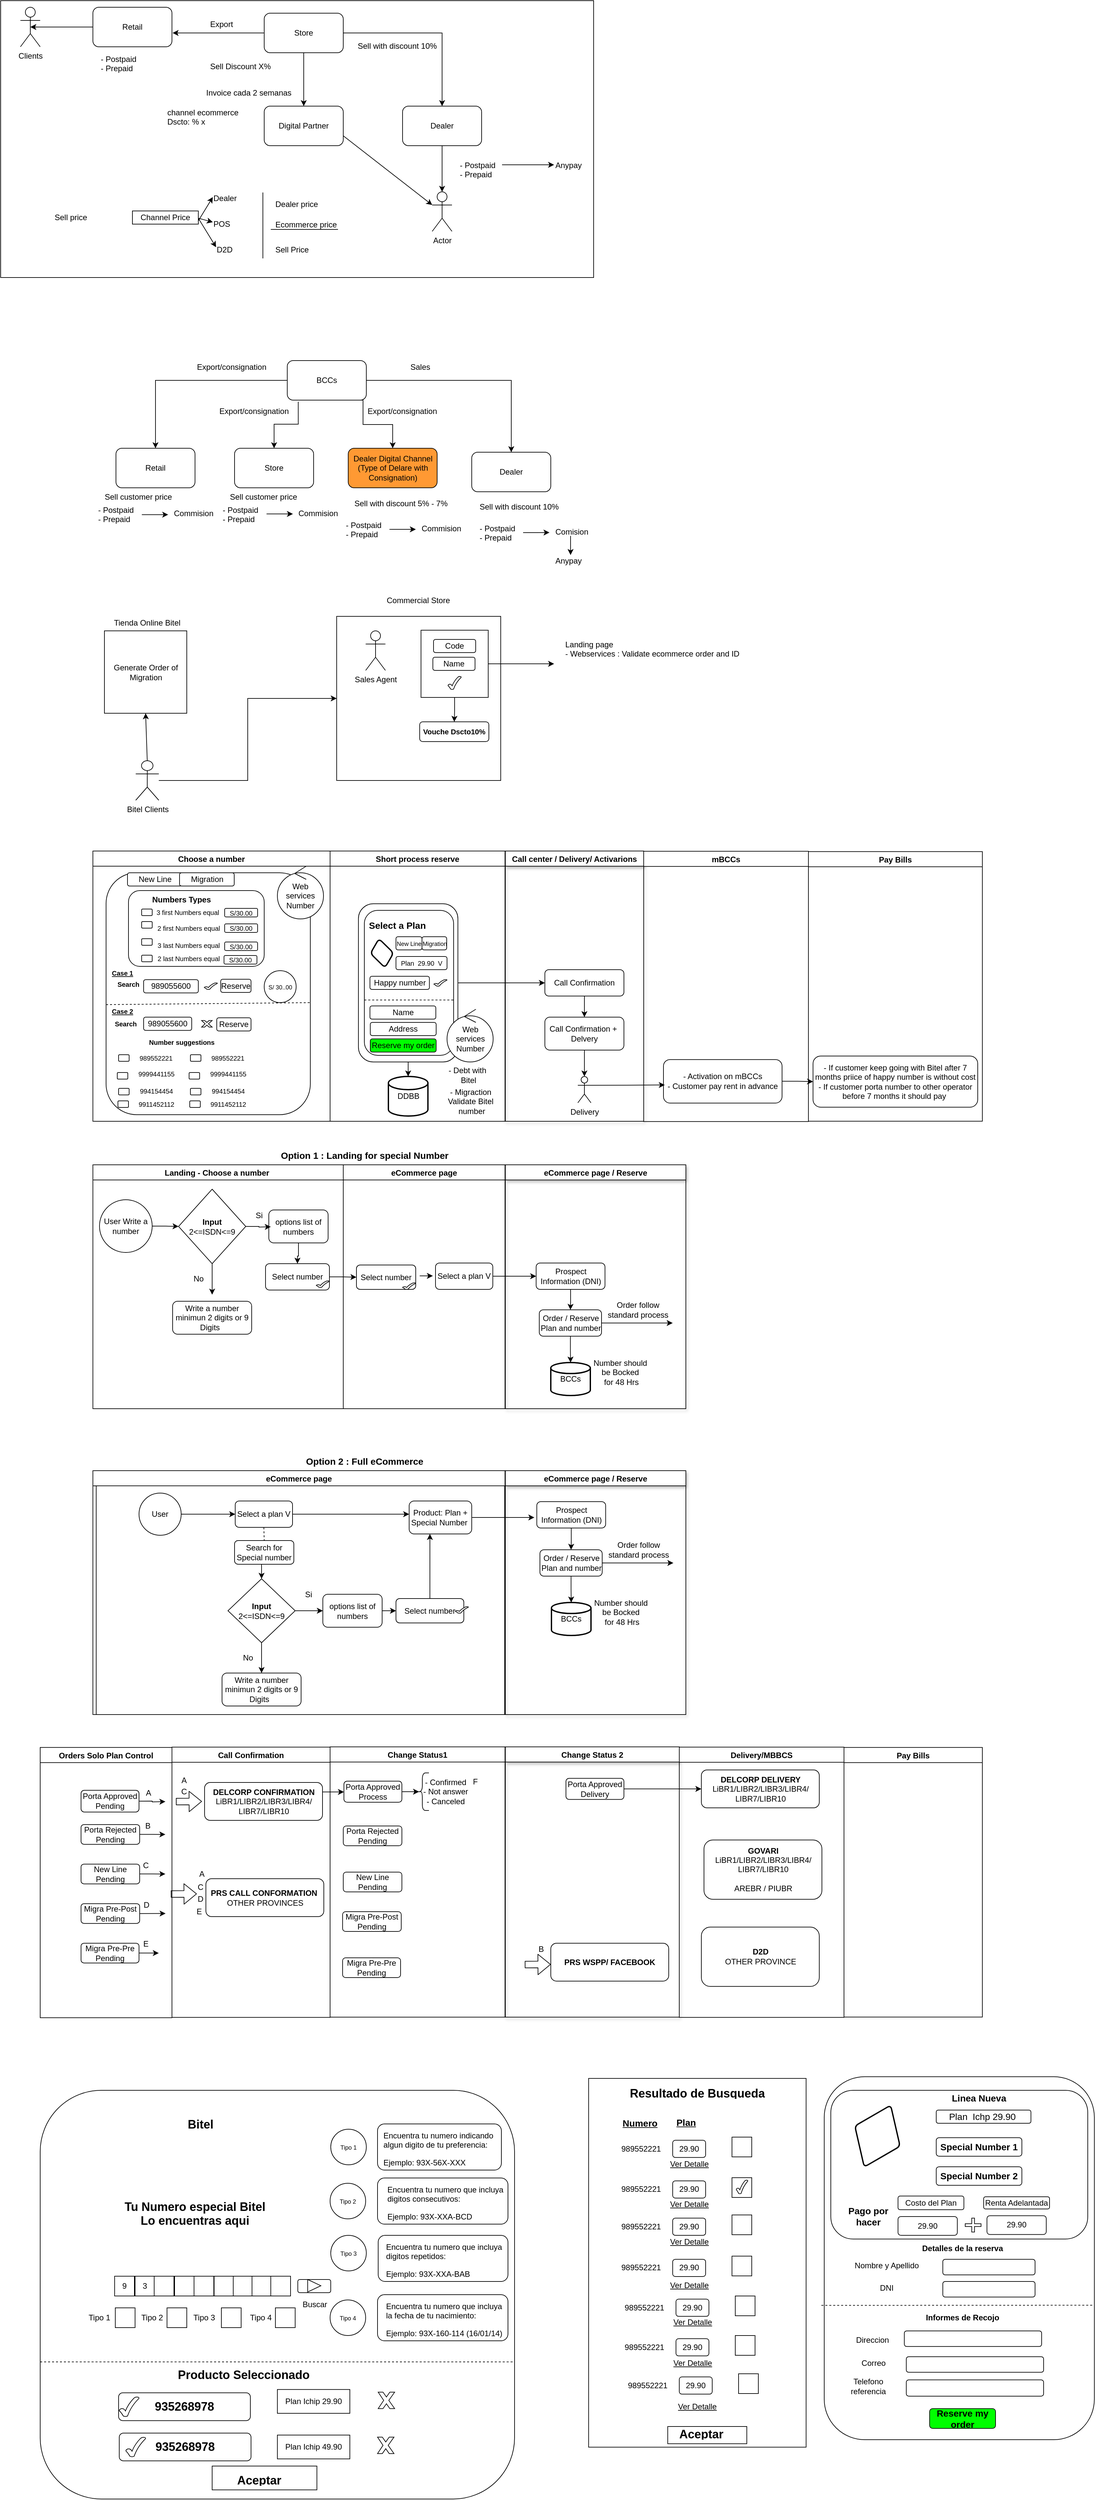 <mxfile version="12.6.5" type="github">
  <diagram id="y0MvCqDMI1tPlNCTdOtr" name="Page-1">
    <mxGraphModel dx="1554" dy="623" grid="1" gridSize="10" guides="1" tooltips="1" connect="1" arrows="1" fold="1" page="1" pageScale="1" pageWidth="827" pageHeight="1169" math="0" shadow="0">
      <root>
        <mxCell id="0"/>
        <mxCell id="1" parent="0"/>
        <mxCell id="e2i0RWfGMgiaT22CuOUn-142" value="" style="rounded=1;whiteSpace=wrap;html=1;" vertex="1" parent="1">
          <mxGeometry x="253.5" y="3730" width="120" height="50" as="geometry"/>
        </mxCell>
        <mxCell id="e2i0RWfGMgiaT22CuOUn-42" value="" style="rounded=1;whiteSpace=wrap;html=1;rotation=90;arcSize=0;" vertex="1" parent="1">
          <mxGeometry x="847.74" y="3366.6" width="559.41" height="330.1" as="geometry"/>
        </mxCell>
        <mxCell id="P5arYo4wm9-XKqG1Q-lO-1" value="" style="rounded=0;whiteSpace=wrap;html=1;" parent="1" vertex="1">
          <mxGeometry x="70" y="100" width="900" height="420" as="geometry"/>
        </mxCell>
        <mxCell id="lmIb0_3VensQCm0fVYHJ-1" value="Digital Partner" style="rounded=1;whiteSpace=wrap;html=1;" parent="1" vertex="1">
          <mxGeometry x="470" y="260" width="120" height="60" as="geometry"/>
        </mxCell>
        <mxCell id="lmIb0_3VensQCm0fVYHJ-5" style="edgeStyle=orthogonalEdgeStyle;rounded=0;orthogonalLoop=1;jettySize=auto;html=1;exitX=0;exitY=0.5;exitDx=0;exitDy=0;entryX=1.008;entryY=0.65;entryDx=0;entryDy=0;entryPerimeter=0;" parent="1" source="lmIb0_3VensQCm0fVYHJ-2" target="lmIb0_3VensQCm0fVYHJ-3" edge="1">
          <mxGeometry relative="1" as="geometry"/>
        </mxCell>
        <mxCell id="lmIb0_3VensQCm0fVYHJ-8" style="edgeStyle=orthogonalEdgeStyle;rounded=0;orthogonalLoop=1;jettySize=auto;html=1;" parent="1" source="lmIb0_3VensQCm0fVYHJ-2" target="lmIb0_3VensQCm0fVYHJ-1" edge="1">
          <mxGeometry relative="1" as="geometry"/>
        </mxCell>
        <mxCell id="lmIb0_3VensQCm0fVYHJ-10" style="edgeStyle=orthogonalEdgeStyle;rounded=0;orthogonalLoop=1;jettySize=auto;html=1;exitX=1;exitY=0.5;exitDx=0;exitDy=0;entryX=0.5;entryY=0;entryDx=0;entryDy=0;" parent="1" source="lmIb0_3VensQCm0fVYHJ-2" target="lmIb0_3VensQCm0fVYHJ-9" edge="1">
          <mxGeometry relative="1" as="geometry"/>
        </mxCell>
        <mxCell id="lmIb0_3VensQCm0fVYHJ-2" value="Store" style="rounded=1;whiteSpace=wrap;html=1;" parent="1" vertex="1">
          <mxGeometry x="470" y="119" width="120" height="60" as="geometry"/>
        </mxCell>
        <mxCell id="lmIb0_3VensQCm0fVYHJ-13" style="edgeStyle=orthogonalEdgeStyle;rounded=0;orthogonalLoop=1;jettySize=auto;html=1;entryX=0.5;entryY=0.5;entryDx=0;entryDy=0;entryPerimeter=0;" parent="1" source="lmIb0_3VensQCm0fVYHJ-3" target="lmIb0_3VensQCm0fVYHJ-12" edge="1">
          <mxGeometry relative="1" as="geometry"/>
        </mxCell>
        <mxCell id="lmIb0_3VensQCm0fVYHJ-3" value="Retail" style="rounded=1;whiteSpace=wrap;html=1;" parent="1" vertex="1">
          <mxGeometry x="210" y="110" width="120" height="60" as="geometry"/>
        </mxCell>
        <mxCell id="lmIb0_3VensQCm0fVYHJ-4" value="&lt;div&gt;- Postpaid&lt;/div&gt;&lt;div&gt;- Prepaid &lt;br&gt;&lt;/div&gt;" style="text;html=1;resizable=0;points=[];autosize=1;align=left;verticalAlign=top;spacingTop=-4;" parent="1" vertex="1">
          <mxGeometry x="220" y="179" width="70" height="30" as="geometry"/>
        </mxCell>
        <mxCell id="lmIb0_3VensQCm0fVYHJ-6" value="Export" style="text;html=1;resizable=0;points=[];autosize=1;align=left;verticalAlign=top;spacingTop=-4;" parent="1" vertex="1">
          <mxGeometry x="386" y="126" width="50" height="20" as="geometry"/>
        </mxCell>
        <mxCell id="lmIb0_3VensQCm0fVYHJ-14" style="edgeStyle=orthogonalEdgeStyle;rounded=0;orthogonalLoop=1;jettySize=auto;html=1;exitX=0.5;exitY=1;exitDx=0;exitDy=0;" parent="1" source="lmIb0_3VensQCm0fVYHJ-9" edge="1">
          <mxGeometry relative="1" as="geometry">
            <mxPoint x="740" y="390" as="targetPoint"/>
          </mxGeometry>
        </mxCell>
        <mxCell id="lmIb0_3VensQCm0fVYHJ-9" value="Dealer" style="rounded=1;whiteSpace=wrap;html=1;" parent="1" vertex="1">
          <mxGeometry x="680" y="260" width="120" height="60" as="geometry"/>
        </mxCell>
        <mxCell id="lmIb0_3VensQCm0fVYHJ-11" value="Actor" style="shape=umlActor;verticalLabelPosition=bottom;labelBackgroundColor=#ffffff;verticalAlign=top;html=1;outlineConnect=0;" parent="1" vertex="1">
          <mxGeometry x="725" y="390" width="30" height="60" as="geometry"/>
        </mxCell>
        <mxCell id="lmIb0_3VensQCm0fVYHJ-12" value="Clients" style="shape=umlActor;verticalLabelPosition=bottom;labelBackgroundColor=#ffffff;verticalAlign=top;html=1;outlineConnect=0;" parent="1" vertex="1">
          <mxGeometry x="100" y="110" width="30" height="60" as="geometry"/>
        </mxCell>
        <mxCell id="lmIb0_3VensQCm0fVYHJ-15" value="Sell with discount 10%" style="text;html=1;resizable=0;points=[];autosize=1;align=left;verticalAlign=top;spacingTop=-4;" parent="1" vertex="1">
          <mxGeometry x="610" y="159" width="140" height="20" as="geometry"/>
        </mxCell>
        <mxCell id="lmIb0_3VensQCm0fVYHJ-18" value="&lt;div&gt;channel ecommerce &lt;br&gt;&lt;/div&gt;&lt;div&gt;Dscto: % x&lt;br&gt;&lt;/div&gt;" style="text;html=1;resizable=0;points=[];autosize=1;align=left;verticalAlign=top;spacingTop=-4;" parent="1" vertex="1">
          <mxGeometry x="321" y="260" width="130" height="30" as="geometry"/>
        </mxCell>
        <mxCell id="lmIb0_3VensQCm0fVYHJ-19" value="Sell Price" style="text;html=1;resizable=0;points=[];autosize=1;align=left;verticalAlign=top;spacingTop=-4;" parent="1" vertex="1">
          <mxGeometry x="485" y="468" width="70" height="20" as="geometry"/>
        </mxCell>
        <mxCell id="lmIb0_3VensQCm0fVYHJ-20" value="Ecommerce price" style="text;html=1;resizable=0;points=[];autosize=1;align=left;verticalAlign=top;spacingTop=-4;" parent="1" vertex="1">
          <mxGeometry x="485" y="430" width="110" height="20" as="geometry"/>
        </mxCell>
        <mxCell id="lmIb0_3VensQCm0fVYHJ-21" value="Sell price " style="text;html=1;resizable=0;points=[];autosize=1;align=left;verticalAlign=top;spacingTop=-4;" parent="1" vertex="1">
          <mxGeometry x="150" y="419" width="70" height="20" as="geometry"/>
        </mxCell>
        <mxCell id="lmIb0_3VensQCm0fVYHJ-23" value="Channel Price" style="rounded=0;whiteSpace=wrap;html=1;" parent="1" vertex="1">
          <mxGeometry x="270" y="419" width="100" height="20" as="geometry"/>
        </mxCell>
        <mxCell id="lmIb0_3VensQCm0fVYHJ-24" value="Dealer" style="text;html=1;resizable=0;points=[];autosize=1;align=left;verticalAlign=top;spacingTop=-4;" parent="1" vertex="1">
          <mxGeometry x="391" y="390" width="50" height="20" as="geometry"/>
        </mxCell>
        <mxCell id="lmIb0_3VensQCm0fVYHJ-25" value="POS" style="text;html=1;resizable=0;points=[];autosize=1;align=left;verticalAlign=top;spacingTop=-4;" parent="1" vertex="1">
          <mxGeometry x="391" y="429" width="40" height="20" as="geometry"/>
        </mxCell>
        <mxCell id="lmIb0_3VensQCm0fVYHJ-26" value="D2D" style="text;html=1;resizable=0;points=[];autosize=1;align=left;verticalAlign=top;spacingTop=-4;" parent="1" vertex="1">
          <mxGeometry x="396" y="468" width="40" height="20" as="geometry"/>
        </mxCell>
        <mxCell id="lmIb0_3VensQCm0fVYHJ-28" value="" style="endArrow=classic;html=1;entryX=0.02;entryY=0.4;entryDx=0;entryDy=0;entryPerimeter=0;exitX=1;exitY=0.75;exitDx=0;exitDy=0;" parent="1" source="lmIb0_3VensQCm0fVYHJ-23" target="lmIb0_3VensQCm0fVYHJ-24" edge="1">
          <mxGeometry width="50" height="50" relative="1" as="geometry">
            <mxPoint x="100" y="560" as="sourcePoint"/>
            <mxPoint x="150" y="510" as="targetPoint"/>
          </mxGeometry>
        </mxCell>
        <mxCell id="lmIb0_3VensQCm0fVYHJ-29" value="" style="endArrow=classic;html=1;entryX=0.025;entryY=0.35;entryDx=0;entryDy=0;entryPerimeter=0;" parent="1" target="lmIb0_3VensQCm0fVYHJ-25" edge="1">
          <mxGeometry width="50" height="50" relative="1" as="geometry">
            <mxPoint x="370" y="430" as="sourcePoint"/>
            <mxPoint x="402" y="408" as="targetPoint"/>
          </mxGeometry>
        </mxCell>
        <mxCell id="lmIb0_3VensQCm0fVYHJ-31" value="" style="endArrow=classic;html=1;entryX=0.025;entryY=0.3;entryDx=0;entryDy=0;entryPerimeter=0;" parent="1" target="lmIb0_3VensQCm0fVYHJ-26" edge="1">
          <mxGeometry width="50" height="50" relative="1" as="geometry">
            <mxPoint x="370" y="430" as="sourcePoint"/>
            <mxPoint x="402" y="446" as="targetPoint"/>
          </mxGeometry>
        </mxCell>
        <mxCell id="lmIb0_3VensQCm0fVYHJ-32" value="Dealer price" style="text;html=1;resizable=0;points=[];autosize=1;align=left;verticalAlign=top;spacingTop=-4;" parent="1" vertex="1">
          <mxGeometry x="485" y="399" width="80" height="20" as="geometry"/>
        </mxCell>
        <mxCell id="lmIb0_3VensQCm0fVYHJ-33" value="" style="endArrow=none;html=1;" parent="1" edge="1">
          <mxGeometry width="50" height="50" relative="1" as="geometry">
            <mxPoint x="468" y="491" as="sourcePoint"/>
            <mxPoint x="468" y="391" as="targetPoint"/>
          </mxGeometry>
        </mxCell>
        <mxCell id="lmIb0_3VensQCm0fVYHJ-35" value="" style="endArrow=none;html=1;" parent="1" edge="1">
          <mxGeometry width="50" height="50" relative="1" as="geometry">
            <mxPoint x="480" y="447" as="sourcePoint"/>
            <mxPoint x="582" y="447" as="targetPoint"/>
          </mxGeometry>
        </mxCell>
        <mxCell id="lmIb0_3VensQCm0fVYHJ-38" value="" style="endArrow=classic;html=1;exitX=1;exitY=0.75;exitDx=0;exitDy=0;entryX=0;entryY=0.333;entryDx=0;entryDy=0;entryPerimeter=0;" parent="1" source="lmIb0_3VensQCm0fVYHJ-1" target="lmIb0_3VensQCm0fVYHJ-11" edge="1">
          <mxGeometry width="50" height="50" relative="1" as="geometry">
            <mxPoint x="190" y="560" as="sourcePoint"/>
            <mxPoint x="240" y="510" as="targetPoint"/>
          </mxGeometry>
        </mxCell>
        <mxCell id="lmIb0_3VensQCm0fVYHJ-41" value="" style="edgeStyle=orthogonalEdgeStyle;rounded=0;orthogonalLoop=1;jettySize=auto;html=1;" parent="1" target="lmIb0_3VensQCm0fVYHJ-40" edge="1">
          <mxGeometry relative="1" as="geometry">
            <mxPoint x="831" y="349" as="sourcePoint"/>
            <Array as="points">
              <mxPoint x="890" y="349"/>
              <mxPoint x="890" y="349"/>
            </Array>
          </mxGeometry>
        </mxCell>
        <mxCell id="lmIb0_3VensQCm0fVYHJ-39" value="&lt;div&gt;- Postpaid&lt;/div&gt;&lt;div&gt;- Prepaid &lt;br&gt;&lt;/div&gt;" style="text;html=1;resizable=0;points=[];autosize=1;align=left;verticalAlign=top;spacingTop=-4;" parent="1" vertex="1">
          <mxGeometry x="765" y="340" width="70" height="30" as="geometry"/>
        </mxCell>
        <mxCell id="lmIb0_3VensQCm0fVYHJ-40" value="Anypay" style="text;html=1;resizable=0;points=[];autosize=1;align=left;verticalAlign=top;spacingTop=-4;" parent="1" vertex="1">
          <mxGeometry x="910" y="340" width="50" height="20" as="geometry"/>
        </mxCell>
        <mxCell id="YrrHf_Wgj3N-O0l7jDWq-1" value="&lt;div&gt;Sell Discount X%&lt;br&gt;&lt;/div&gt;&amp;nbsp;" style="text;html=1;resizable=0;points=[];autosize=1;align=left;verticalAlign=top;spacingTop=-4;" parent="1" vertex="1">
          <mxGeometry x="386" y="190" width="110" height="30" as="geometry"/>
        </mxCell>
        <mxCell id="YrrHf_Wgj3N-O0l7jDWq-2" value="Invoice cada 2 semanas" style="text;html=1;resizable=0;points=[];autosize=1;align=left;verticalAlign=top;spacingTop=-4;" parent="1" vertex="1">
          <mxGeometry x="380" y="230" width="150" height="20" as="geometry"/>
        </mxCell>
        <mxCell id="P5arYo4wm9-XKqG1Q-lO-3" value="Dealer Digital Channel&lt;br&gt;(Type of Delare with Consignation)" style="rounded=1;whiteSpace=wrap;html=1;fillColor=#FF9933;" parent="1" vertex="1">
          <mxGeometry x="597.5" y="779" width="135" height="60" as="geometry"/>
        </mxCell>
        <mxCell id="P5arYo4wm9-XKqG1Q-lO-7" value="Store" style="rounded=1;whiteSpace=wrap;html=1;" parent="1" vertex="1">
          <mxGeometry x="425" y="779" width="120" height="60" as="geometry"/>
        </mxCell>
        <mxCell id="P5arYo4wm9-XKqG1Q-lO-9" value="Retail" style="rounded=1;whiteSpace=wrap;html=1;" parent="1" vertex="1">
          <mxGeometry x="245" y="779" width="120" height="60" as="geometry"/>
        </mxCell>
        <mxCell id="P5arYo4wm9-XKqG1Q-lO-11" value="Export/consignation" style="text;html=1;resizable=0;points=[];autosize=1;align=left;verticalAlign=top;spacingTop=-4;" parent="1" vertex="1">
          <mxGeometry x="366" y="646" width="120" height="20" as="geometry"/>
        </mxCell>
        <mxCell id="P5arYo4wm9-XKqG1Q-lO-13" value="Dealer" style="rounded=1;whiteSpace=wrap;html=1;" parent="1" vertex="1">
          <mxGeometry x="785" y="785" width="120" height="60" as="geometry"/>
        </mxCell>
        <mxCell id="P5arYo4wm9-XKqG1Q-lO-16" value="Sell with discount 10%" style="text;html=1;resizable=0;points=[];autosize=1;align=left;verticalAlign=top;spacingTop=-4;" parent="1" vertex="1">
          <mxGeometry x="795" y="858" width="140" height="20" as="geometry"/>
        </mxCell>
        <mxCell id="P5arYo4wm9-XKqG1Q-lO-45" style="edgeStyle=orthogonalEdgeStyle;rounded=0;orthogonalLoop=1;jettySize=auto;html=1;exitX=0.139;exitY=1.04;exitDx=0;exitDy=0;exitPerimeter=0;" parent="1" source="P5arYo4wm9-XKqG1Q-lO-44" target="P5arYo4wm9-XKqG1Q-lO-7" edge="1">
          <mxGeometry relative="1" as="geometry"/>
        </mxCell>
        <mxCell id="P5arYo4wm9-XKqG1Q-lO-46" style="edgeStyle=orthogonalEdgeStyle;rounded=0;orthogonalLoop=1;jettySize=auto;html=1;entryX=0.5;entryY=0;entryDx=0;entryDy=0;" parent="1" source="P5arYo4wm9-XKqG1Q-lO-44" target="P5arYo4wm9-XKqG1Q-lO-9" edge="1">
          <mxGeometry relative="1" as="geometry"/>
        </mxCell>
        <mxCell id="P5arYo4wm9-XKqG1Q-lO-47" style="edgeStyle=orthogonalEdgeStyle;rounded=0;orthogonalLoop=1;jettySize=auto;html=1;entryX=0.5;entryY=0;entryDx=0;entryDy=0;" parent="1" source="P5arYo4wm9-XKqG1Q-lO-44" target="P5arYo4wm9-XKqG1Q-lO-13" edge="1">
          <mxGeometry relative="1" as="geometry"/>
        </mxCell>
        <mxCell id="P5arYo4wm9-XKqG1Q-lO-44" value="BCCs" style="rounded=1;whiteSpace=wrap;html=1;" parent="1" vertex="1">
          <mxGeometry x="505" y="646" width="120" height="60" as="geometry"/>
        </mxCell>
        <mxCell id="P5arYo4wm9-XKqG1Q-lO-48" value="Export/consignation" style="text;html=1;resizable=0;points=[];autosize=1;align=left;verticalAlign=top;spacingTop=-4;" parent="1" vertex="1">
          <mxGeometry x="400" y="712.5" width="120" height="20" as="geometry"/>
        </mxCell>
        <mxCell id="P5arYo4wm9-XKqG1Q-lO-49" value="Sales" style="text;html=1;resizable=0;points=[];autosize=1;align=left;verticalAlign=top;spacingTop=-4;" parent="1" vertex="1">
          <mxGeometry x="690" y="646" width="50" height="20" as="geometry"/>
        </mxCell>
        <mxCell id="P5arYo4wm9-XKqG1Q-lO-52" style="edgeStyle=orthogonalEdgeStyle;rounded=0;orthogonalLoop=1;jettySize=auto;html=1;exitX=0.5;exitY=1;exitDx=0;exitDy=0;" parent="1" source="P5arYo4wm9-XKqG1Q-lO-44" target="P5arYo4wm9-XKqG1Q-lO-3" edge="1">
          <mxGeometry relative="1" as="geometry">
            <mxPoint x="574.571" y="716" as="sourcePoint"/>
            <mxPoint x="494.571" y="789" as="targetPoint"/>
            <Array as="points">
              <mxPoint x="620" y="706"/>
              <mxPoint x="620" y="743"/>
              <mxPoint x="665" y="743"/>
            </Array>
          </mxGeometry>
        </mxCell>
        <mxCell id="P5arYo4wm9-XKqG1Q-lO-53" value="Export/consignation" style="text;html=1;resizable=0;points=[];autosize=1;align=left;verticalAlign=top;spacingTop=-4;" parent="1" vertex="1">
          <mxGeometry x="625" y="712.5" width="120" height="20" as="geometry"/>
        </mxCell>
        <mxCell id="P5arYo4wm9-XKqG1Q-lO-54" value="Sell with discount 5% - 7%" style="text;html=1;resizable=0;points=[];autosize=1;align=left;verticalAlign=top;spacingTop=-4;" parent="1" vertex="1">
          <mxGeometry x="605" y="853" width="160" height="20" as="geometry"/>
        </mxCell>
        <mxCell id="P5arYo4wm9-XKqG1Q-lO-56" value="" style="edgeStyle=orthogonalEdgeStyle;rounded=0;orthogonalLoop=1;jettySize=auto;html=1;" parent="1" edge="1">
          <mxGeometry relative="1" as="geometry">
            <mxPoint x="863" y="907" as="sourcePoint"/>
            <Array as="points">
              <mxPoint x="883" y="907"/>
              <mxPoint x="883" y="907"/>
            </Array>
            <mxPoint x="903" y="906.857" as="targetPoint"/>
          </mxGeometry>
        </mxCell>
        <mxCell id="P5arYo4wm9-XKqG1Q-lO-57" value="&lt;div&gt;- Postpaid&lt;/div&gt;&lt;div&gt;- Prepaid &lt;br&gt;&lt;/div&gt;" style="text;html=1;resizable=0;points=[];autosize=1;align=left;verticalAlign=top;spacingTop=-4;" parent="1" vertex="1">
          <mxGeometry x="795" y="891" width="70" height="30" as="geometry"/>
        </mxCell>
        <mxCell id="P5arYo4wm9-XKqG1Q-lO-58" value="Comision" style="text;html=1;resizable=0;points=[];autosize=1;align=left;verticalAlign=top;spacingTop=-4;" parent="1" vertex="1">
          <mxGeometry x="910" y="896" width="70" height="20" as="geometry"/>
        </mxCell>
        <mxCell id="P5arYo4wm9-XKqG1Q-lO-59" value="" style="edgeStyle=orthogonalEdgeStyle;rounded=0;orthogonalLoop=1;jettySize=auto;html=1;" parent="1" edge="1">
          <mxGeometry relative="1" as="geometry">
            <mxPoint x="660.143" y="902" as="sourcePoint"/>
            <Array as="points">
              <mxPoint x="680" y="902"/>
              <mxPoint x="680" y="902"/>
            </Array>
            <mxPoint x="700.143" y="902" as="targetPoint"/>
          </mxGeometry>
        </mxCell>
        <mxCell id="P5arYo4wm9-XKqG1Q-lO-60" value="&lt;div&gt;- Postpaid&lt;/div&gt;&lt;div&gt;- Prepaid &lt;br&gt;&lt;/div&gt;" style="text;html=1;resizable=0;points=[];autosize=1;align=left;verticalAlign=top;spacingTop=-4;" parent="1" vertex="1">
          <mxGeometry x="592" y="886" width="70" height="30" as="geometry"/>
        </mxCell>
        <mxCell id="P5arYo4wm9-XKqG1Q-lO-61" value="Commision" style="text;html=1;resizable=0;points=[];autosize=1;align=left;verticalAlign=top;spacingTop=-4;" parent="1" vertex="1">
          <mxGeometry x="707" y="891" width="80" height="20" as="geometry"/>
        </mxCell>
        <mxCell id="P5arYo4wm9-XKqG1Q-lO-64" value="" style="edgeStyle=orthogonalEdgeStyle;rounded=0;orthogonalLoop=1;jettySize=auto;html=1;" parent="1" edge="1">
          <mxGeometry relative="1" as="geometry">
            <mxPoint x="284.286" y="879.714" as="sourcePoint"/>
            <Array as="points">
              <mxPoint x="304" y="879"/>
              <mxPoint x="304" y="879"/>
            </Array>
            <mxPoint x="324.286" y="879.714" as="targetPoint"/>
          </mxGeometry>
        </mxCell>
        <mxCell id="P5arYo4wm9-XKqG1Q-lO-65" value="&lt;div&gt;- Postpaid&lt;/div&gt;&lt;div&gt;- Prepaid &lt;br&gt;&lt;/div&gt;" style="text;html=1;resizable=0;points=[];autosize=1;align=left;verticalAlign=top;spacingTop=-4;" parent="1" vertex="1">
          <mxGeometry x="216" y="863" width="70" height="30" as="geometry"/>
        </mxCell>
        <mxCell id="P5arYo4wm9-XKqG1Q-lO-66" value="Commision" style="text;html=1;resizable=0;points=[];autosize=1;align=left;verticalAlign=top;spacingTop=-4;" parent="1" vertex="1">
          <mxGeometry x="331" y="868" width="80" height="20" as="geometry"/>
        </mxCell>
        <mxCell id="P5arYo4wm9-XKqG1Q-lO-67" value="" style="edgeStyle=orthogonalEdgeStyle;rounded=0;orthogonalLoop=1;jettySize=auto;html=1;" parent="1" edge="1">
          <mxGeometry relative="1" as="geometry">
            <mxPoint x="473.571" y="878.643" as="sourcePoint"/>
            <Array as="points">
              <mxPoint x="493" y="878.5"/>
              <mxPoint x="493" y="878.5"/>
            </Array>
            <mxPoint x="513.571" y="878.643" as="targetPoint"/>
          </mxGeometry>
        </mxCell>
        <mxCell id="P5arYo4wm9-XKqG1Q-lO-68" value="&lt;div&gt;- Postpaid&lt;/div&gt;&lt;div&gt;- Prepaid &lt;br&gt;&lt;/div&gt;" style="text;html=1;resizable=0;points=[];autosize=1;align=left;verticalAlign=top;spacingTop=-4;" parent="1" vertex="1">
          <mxGeometry x="405" y="862.5" width="70" height="30" as="geometry"/>
        </mxCell>
        <mxCell id="P5arYo4wm9-XKqG1Q-lO-69" value="Commision" style="text;html=1;resizable=0;points=[];autosize=1;align=left;verticalAlign=top;spacingTop=-4;" parent="1" vertex="1">
          <mxGeometry x="520" y="867.5" width="80" height="20" as="geometry"/>
        </mxCell>
        <mxCell id="P5arYo4wm9-XKqG1Q-lO-70" value="Anypay" style="text;html=1;resizable=0;points=[];autosize=1;align=left;verticalAlign=top;spacingTop=-4;" parent="1" vertex="1">
          <mxGeometry x="910" y="940" width="60" height="20" as="geometry"/>
        </mxCell>
        <mxCell id="P5arYo4wm9-XKqG1Q-lO-74" value="" style="edgeStyle=orthogonalEdgeStyle;rounded=0;orthogonalLoop=1;jettySize=auto;html=1;" parent="1" edge="1">
          <mxGeometry relative="1" as="geometry">
            <mxPoint x="935" y="912" as="sourcePoint"/>
            <mxPoint x="935" y="941" as="targetPoint"/>
          </mxGeometry>
        </mxCell>
        <mxCell id="P5arYo4wm9-XKqG1Q-lO-75" value="Sell customer price" style="text;html=1;resizable=0;points=[];autosize=1;align=left;verticalAlign=top;spacingTop=-4;" parent="1" vertex="1">
          <mxGeometry x="226" y="842.5" width="120" height="20" as="geometry"/>
        </mxCell>
        <mxCell id="P5arYo4wm9-XKqG1Q-lO-76" value="Sell customer price" style="text;html=1;resizable=0;points=[];autosize=1;align=left;verticalAlign=top;spacingTop=-4;" parent="1" vertex="1">
          <mxGeometry x="415.5" y="842.5" width="120" height="20" as="geometry"/>
        </mxCell>
        <mxCell id="tqpHQicm2JgRF6btbV35-1" value="" style="whiteSpace=wrap;html=1;aspect=fixed;" parent="1" vertex="1">
          <mxGeometry x="580" y="1034" width="249" height="249" as="geometry"/>
        </mxCell>
        <mxCell id="tqpHQicm2JgRF6btbV35-17" style="edgeStyle=orthogonalEdgeStyle;rounded=0;orthogonalLoop=1;jettySize=auto;html=1;" parent="1" source="tqpHQicm2JgRF6btbV35-2" target="tqpHQicm2JgRF6btbV35-16" edge="1">
          <mxGeometry relative="1" as="geometry"/>
        </mxCell>
        <mxCell id="tqpHQicm2JgRF6btbV35-29" style="edgeStyle=orthogonalEdgeStyle;rounded=0;orthogonalLoop=1;jettySize=auto;html=1;" parent="1" source="tqpHQicm2JgRF6btbV35-2" edge="1">
          <mxGeometry relative="1" as="geometry">
            <mxPoint x="910" y="1106" as="targetPoint"/>
          </mxGeometry>
        </mxCell>
        <mxCell id="tqpHQicm2JgRF6btbV35-2" value="" style="whiteSpace=wrap;html=1;aspect=fixed;" parent="1" vertex="1">
          <mxGeometry x="708" y="1055" width="102" height="102" as="geometry"/>
        </mxCell>
        <mxCell id="tqpHQicm2JgRF6btbV35-3" value="Commercial Store" style="text;html=1;resizable=0;points=[];autosize=1;align=left;verticalAlign=top;spacingTop=-4;" parent="1" vertex="1">
          <mxGeometry x="654" y="1000" width="120" height="20" as="geometry"/>
        </mxCell>
        <mxCell id="tqpHQicm2JgRF6btbV35-28" style="edgeStyle=orthogonalEdgeStyle;rounded=0;orthogonalLoop=1;jettySize=auto;html=1;" parent="1" source="tqpHQicm2JgRF6btbV35-4" target="tqpHQicm2JgRF6btbV35-1" edge="1">
          <mxGeometry relative="1" as="geometry"/>
        </mxCell>
        <mxCell id="tqpHQicm2JgRF6btbV35-4" value="Bitel Clients" style="shape=umlActor;verticalLabelPosition=bottom;labelBackgroundColor=#ffffff;verticalAlign=top;html=1;outlineConnect=0;" parent="1" vertex="1">
          <mxGeometry x="275" y="1253" width="35" height="60" as="geometry"/>
        </mxCell>
        <mxCell id="tqpHQicm2JgRF6btbV35-5" value="Code" style="rounded=1;whiteSpace=wrap;html=1;" parent="1" vertex="1">
          <mxGeometry x="727" y="1069" width="64" height="20" as="geometry"/>
        </mxCell>
        <mxCell id="tqpHQicm2JgRF6btbV35-6" value="Name" style="rounded=1;whiteSpace=wrap;html=1;" parent="1" vertex="1">
          <mxGeometry x="726" y="1096" width="64" height="20" as="geometry"/>
        </mxCell>
        <mxCell id="tqpHQicm2JgRF6btbV35-7" value="" style="verticalLabelPosition=bottom;verticalAlign=top;html=1;shape=mxgraph.basic.tick" parent="1" vertex="1">
          <mxGeometry x="749" y="1125" width="20" height="20" as="geometry"/>
        </mxCell>
        <mxCell id="tqpHQicm2JgRF6btbV35-8" value="Sales Agent" style="shape=umlActor;verticalLabelPosition=bottom;labelBackgroundColor=#ffffff;verticalAlign=top;html=1;outlineConnect=0;" parent="1" vertex="1">
          <mxGeometry x="624" y="1056" width="30" height="60" as="geometry"/>
        </mxCell>
        <mxCell id="tqpHQicm2JgRF6btbV35-16" value="&lt;b&gt;&lt;font style=&quot;font-size: 11px&quot;&gt;Vouche Dscto10%&lt;/font&gt;&lt;/b&gt;" style="rounded=1;whiteSpace=wrap;html=1;" parent="1" vertex="1">
          <mxGeometry x="706" y="1194" width="105" height="30" as="geometry"/>
        </mxCell>
        <mxCell id="tqpHQicm2JgRF6btbV35-18" value="Generate Order of Migration" style="whiteSpace=wrap;html=1;aspect=fixed;" parent="1" vertex="1">
          <mxGeometry x="227.5" y="1056" width="125" height="125" as="geometry"/>
        </mxCell>
        <mxCell id="tqpHQicm2JgRF6btbV35-26" value="" style="endArrow=classic;html=1;entryX=0.5;entryY=1;entryDx=0;entryDy=0;exitX=0.5;exitY=0;exitDx=0;exitDy=0;exitPerimeter=0;" parent="1" source="tqpHQicm2JgRF6btbV35-4" target="tqpHQicm2JgRF6btbV35-18" edge="1">
          <mxGeometry width="50" height="50" relative="1" as="geometry">
            <mxPoint x="70" y="1400" as="sourcePoint"/>
            <mxPoint x="120" y="1350" as="targetPoint"/>
          </mxGeometry>
        </mxCell>
        <mxCell id="tqpHQicm2JgRF6btbV35-27" value="Tienda Online Bitel" style="text;html=1;resizable=0;points=[];autosize=1;align=left;verticalAlign=top;spacingTop=-4;" parent="1" vertex="1">
          <mxGeometry x="240" y="1034" width="120" height="20" as="geometry"/>
        </mxCell>
        <mxCell id="tqpHQicm2JgRF6btbV35-30" value="&lt;div&gt;Landing page&lt;/div&gt;&lt;div&gt;- Webservices : Validate ecommerce order and ID&lt;br&gt;&lt;/div&gt;" style="text;html=1;resizable=0;points=[];autosize=1;align=left;verticalAlign=top;spacingTop=-4;" parent="1" vertex="1">
          <mxGeometry x="925" y="1067" width="290" height="30" as="geometry"/>
        </mxCell>
        <mxCell id="RakAhdTEQGmVChrOr0ug-1" value="Choose a number" style="swimlane;startSize=23;" parent="1" vertex="1">
          <mxGeometry x="210" y="1390" width="360" height="410" as="geometry"/>
        </mxCell>
        <mxCell id="RakAhdTEQGmVChrOr0ug-54" value="" style="rounded=1;whiteSpace=wrap;html=1;" parent="RakAhdTEQGmVChrOr0ug-1" vertex="1">
          <mxGeometry x="20" y="33" width="310" height="367" as="geometry"/>
        </mxCell>
        <mxCell id="RakAhdTEQGmVChrOr0ug-35" value="989055600" style="rounded=1;whiteSpace=wrap;html=1;" parent="RakAhdTEQGmVChrOr0ug-1" vertex="1">
          <mxGeometry x="77" y="195.08" width="83" height="20.17" as="geometry"/>
        </mxCell>
        <mxCell id="RakAhdTEQGmVChrOr0ug-38" value="" style="rounded=1;whiteSpace=wrap;html=1;" parent="RakAhdTEQGmVChrOr0ug-1" vertex="1">
          <mxGeometry x="54" y="60" width="206" height="115" as="geometry"/>
        </mxCell>
        <mxCell id="RakAhdTEQGmVChrOr0ug-39" value="&lt;h1&gt;&lt;font style=&quot;font-size: 12px&quot;&gt;Numbers Types&lt;/font&gt;&lt;/h1&gt;&lt;p&gt;&lt;br&gt;&lt;/p&gt;" style="text;html=1;strokeColor=none;fillColor=none;spacing=5;spacingTop=-20;whiteSpace=wrap;overflow=hidden;rounded=0;" parent="RakAhdTEQGmVChrOr0ug-1" vertex="1">
          <mxGeometry x="85" y="50" width="100" height="30" as="geometry"/>
        </mxCell>
        <mxCell id="RakAhdTEQGmVChrOr0ug-42" value="Reserve" style="rounded=1;whiteSpace=wrap;html=1;" parent="RakAhdTEQGmVChrOr0ug-1" vertex="1">
          <mxGeometry x="194" y="194.5" width="46" height="20" as="geometry"/>
        </mxCell>
        <mxCell id="1DFgmjzPVoiNPRp-_Ow8-1" value="" style="rounded=1;whiteSpace=wrap;html=1;" parent="RakAhdTEQGmVChrOr0ug-1" vertex="1">
          <mxGeometry x="74" y="88" width="16" height="10" as="geometry"/>
        </mxCell>
        <mxCell id="1DFgmjzPVoiNPRp-_Ow8-2" value="" style="rounded=1;whiteSpace=wrap;html=1;" parent="RakAhdTEQGmVChrOr0ug-1" vertex="1">
          <mxGeometry x="74" y="107" width="16" height="10" as="geometry"/>
        </mxCell>
        <mxCell id="1DFgmjzPVoiNPRp-_Ow8-3" value="" style="rounded=1;whiteSpace=wrap;html=1;" parent="RakAhdTEQGmVChrOr0ug-1" vertex="1">
          <mxGeometry x="74" y="133" width="16" height="10" as="geometry"/>
        </mxCell>
        <mxCell id="1DFgmjzPVoiNPRp-_Ow8-4" value="" style="rounded=1;whiteSpace=wrap;html=1;" parent="RakAhdTEQGmVChrOr0ug-1" vertex="1">
          <mxGeometry x="74" y="158" width="16" height="10" as="geometry"/>
        </mxCell>
        <mxCell id="1DFgmjzPVoiNPRp-_Ow8-5" value="&lt;font style=&quot;font-size: 10px&quot;&gt;3 first Numbers equal&amp;nbsp;&lt;/font&gt;" style="text;html=1;align=center;verticalAlign=middle;resizable=0;points=[];autosize=1;" parent="RakAhdTEQGmVChrOr0ug-1" vertex="1">
          <mxGeometry x="90" y="83" width="110" height="20" as="geometry"/>
        </mxCell>
        <mxCell id="1DFgmjzPVoiNPRp-_Ow8-8" value="&lt;font style=&quot;font-size: 10px&quot;&gt;2 first Numbers equal&lt;/font&gt;" style="text;html=1;align=center;verticalAlign=middle;resizable=0;points=[];autosize=1;" parent="RakAhdTEQGmVChrOr0ug-1" vertex="1">
          <mxGeometry x="90" y="107" width="110" height="20" as="geometry"/>
        </mxCell>
        <mxCell id="1DFgmjzPVoiNPRp-_Ow8-9" value="&lt;font style=&quot;font-size: 10px&quot;&gt;3 last Numbers equal&lt;/font&gt;" style="text;html=1;align=center;verticalAlign=middle;resizable=0;points=[];autosize=1;" parent="RakAhdTEQGmVChrOr0ug-1" vertex="1">
          <mxGeometry x="90" y="133" width="110" height="20" as="geometry"/>
        </mxCell>
        <mxCell id="1DFgmjzPVoiNPRp-_Ow8-10" value="&lt;font style=&quot;font-size: 10px&quot;&gt;2 last Numbers equal&lt;/font&gt;" style="text;html=1;align=center;verticalAlign=middle;resizable=0;points=[];autosize=1;" parent="RakAhdTEQGmVChrOr0ug-1" vertex="1">
          <mxGeometry x="90" y="153" width="110" height="20" as="geometry"/>
        </mxCell>
        <mxCell id="1DFgmjzPVoiNPRp-_Ow8-11" value="&lt;b&gt;&lt;font style=&quot;font-size: 10px&quot;&gt;Search&lt;/font&gt;&lt;/b&gt;" style="text;html=1;strokeColor=none;fillColor=none;align=center;verticalAlign=middle;whiteSpace=wrap;rounded=0;" parent="RakAhdTEQGmVChrOr0ug-1" vertex="1">
          <mxGeometry x="34" y="191.5" width="40" height="20" as="geometry"/>
        </mxCell>
        <mxCell id="1DFgmjzPVoiNPRp-_Ow8-12" value="" style="verticalLabelPosition=bottom;verticalAlign=top;html=1;shape=mxgraph.basic.tick" parent="RakAhdTEQGmVChrOr0ug-1" vertex="1">
          <mxGeometry x="169" y="200" width="20" height="10" as="geometry"/>
        </mxCell>
        <mxCell id="1DFgmjzPVoiNPRp-_Ow8-13" value="" style="verticalLabelPosition=bottom;verticalAlign=top;html=1;shape=mxgraph.basic.x" parent="RakAhdTEQGmVChrOr0ug-1" vertex="1">
          <mxGeometry x="165" y="257.09" width="16" height="10" as="geometry"/>
        </mxCell>
        <mxCell id="1DFgmjzPVoiNPRp-_Ow8-14" value="989055600" style="rounded=1;whiteSpace=wrap;html=1;" parent="RakAhdTEQGmVChrOr0ug-1" vertex="1">
          <mxGeometry x="77" y="252" width="73" height="20.17" as="geometry"/>
        </mxCell>
        <mxCell id="1DFgmjzPVoiNPRp-_Ow8-15" value="Reserve" style="rounded=1;whiteSpace=wrap;html=1;" parent="RakAhdTEQGmVChrOr0ug-1" vertex="1">
          <mxGeometry x="188" y="253" width="52" height="20" as="geometry"/>
        </mxCell>
        <mxCell id="1DFgmjzPVoiNPRp-_Ow8-16" value="" style="endArrow=none;dashed=1;html=1;exitX=0;exitY=0;exitDx=0;exitDy=0;" parent="RakAhdTEQGmVChrOr0ug-1" source="1DFgmjzPVoiNPRp-_Ow8-31" edge="1">
          <mxGeometry width="50" height="50" relative="1" as="geometry">
            <mxPoint x="20" y="238" as="sourcePoint"/>
            <mxPoint x="330" y="230" as="targetPoint"/>
          </mxGeometry>
        </mxCell>
        <mxCell id="1DFgmjzPVoiNPRp-_Ow8-17" value="&lt;b&gt;&lt;font style=&quot;font-size: 10px&quot;&gt;Search&lt;/font&gt;&lt;/b&gt;" style="text;html=1;strokeColor=none;fillColor=none;align=center;verticalAlign=middle;whiteSpace=wrap;rounded=0;" parent="RakAhdTEQGmVChrOr0ug-1" vertex="1">
          <mxGeometry x="30" y="252.17" width="40" height="20" as="geometry"/>
        </mxCell>
        <mxCell id="1DFgmjzPVoiNPRp-_Ow8-18" value="&lt;font style=&quot;font-size: 10px&quot;&gt;&amp;nbsp;989552221&lt;/font&gt;" style="text;html=1;align=center;verticalAlign=middle;resizable=0;points=[];autosize=1;" parent="RakAhdTEQGmVChrOr0ug-1" vertex="1">
          <mxGeometry x="59" y="304" width="70" height="20" as="geometry"/>
        </mxCell>
        <mxCell id="1DFgmjzPVoiNPRp-_Ow8-19" value="&lt;span style=&quot;font-size: 10px&quot;&gt;9999441155&lt;/span&gt;" style="text;html=1;align=center;verticalAlign=middle;resizable=0;points=[];autosize=1;" parent="RakAhdTEQGmVChrOr0ug-1" vertex="1">
          <mxGeometry x="61" y="328" width="70" height="20" as="geometry"/>
        </mxCell>
        <mxCell id="1DFgmjzPVoiNPRp-_Ow8-20" value="&lt;font style=&quot;font-size: 10px&quot;&gt;994154454&lt;/font&gt;" style="text;html=1;align=center;verticalAlign=middle;resizable=0;points=[];autosize=1;" parent="RakAhdTEQGmVChrOr0ug-1" vertex="1">
          <mxGeometry x="61" y="354" width="70" height="20" as="geometry"/>
        </mxCell>
        <mxCell id="1DFgmjzPVoiNPRp-_Ow8-21" value="&lt;font style=&quot;font-size: 10px&quot;&gt;9911452112&lt;/font&gt;" style="text;html=1;align=center;verticalAlign=middle;resizable=0;points=[];autosize=1;" parent="RakAhdTEQGmVChrOr0ug-1" vertex="1">
          <mxGeometry x="61" y="374" width="70" height="20" as="geometry"/>
        </mxCell>
        <mxCell id="1DFgmjzPVoiNPRp-_Ow8-24" value="" style="rounded=1;whiteSpace=wrap;html=1;" parent="RakAhdTEQGmVChrOr0ug-1" vertex="1">
          <mxGeometry x="39" y="309" width="16" height="10" as="geometry"/>
        </mxCell>
        <mxCell id="1DFgmjzPVoiNPRp-_Ow8-27" value="" style="rounded=1;whiteSpace=wrap;html=1;" parent="RakAhdTEQGmVChrOr0ug-1" vertex="1">
          <mxGeometry x="37" y="336" width="16" height="10" as="geometry"/>
        </mxCell>
        <mxCell id="1DFgmjzPVoiNPRp-_Ow8-28" value="" style="rounded=1;whiteSpace=wrap;html=1;" parent="RakAhdTEQGmVChrOr0ug-1" vertex="1">
          <mxGeometry x="39" y="360" width="16" height="10" as="geometry"/>
        </mxCell>
        <mxCell id="1DFgmjzPVoiNPRp-_Ow8-29" value="" style="rounded=1;whiteSpace=wrap;html=1;" parent="RakAhdTEQGmVChrOr0ug-1" vertex="1">
          <mxGeometry x="38" y="379" width="16" height="10" as="geometry"/>
        </mxCell>
        <mxCell id="1DFgmjzPVoiNPRp-_Ow8-30" value="&lt;span style=&quot;font-size: 10px&quot;&gt;&lt;b&gt;&lt;u&gt;Case 1&lt;/u&gt;&lt;/b&gt;&lt;/span&gt;" style="text;html=1;strokeColor=none;fillColor=none;align=center;verticalAlign=middle;whiteSpace=wrap;rounded=0;" parent="RakAhdTEQGmVChrOr0ug-1" vertex="1">
          <mxGeometry x="20" y="175.08" width="50" height="20" as="geometry"/>
        </mxCell>
        <mxCell id="1DFgmjzPVoiNPRp-_Ow8-31" value="&lt;b&gt;&lt;font style=&quot;font-size: 10px&quot;&gt;&lt;u&gt;Case 2&lt;/u&gt;&lt;/font&gt;&lt;/b&gt;" style="text;html=1;strokeColor=none;fillColor=none;align=center;verticalAlign=middle;whiteSpace=wrap;rounded=0;" parent="RakAhdTEQGmVChrOr0ug-1" vertex="1">
          <mxGeometry x="20" y="233" width="50" height="20" as="geometry"/>
        </mxCell>
        <mxCell id="1DFgmjzPVoiNPRp-_Ow8-32" value="&lt;b&gt;&lt;font style=&quot;font-size: 10px&quot;&gt;Number suggestions&lt;/font&gt;&lt;/b&gt;" style="text;html=1;strokeColor=none;fillColor=none;align=center;verticalAlign=middle;whiteSpace=wrap;rounded=0;" parent="RakAhdTEQGmVChrOr0ug-1" vertex="1">
          <mxGeometry x="80" y="280" width="110" height="20" as="geometry"/>
        </mxCell>
        <mxCell id="1DFgmjzPVoiNPRp-_Ow8-33" value="&lt;font style=&quot;font-size: 10px&quot;&gt;&amp;nbsp;989552221&lt;/font&gt;" style="text;html=1;align=center;verticalAlign=middle;resizable=0;points=[];autosize=1;" parent="RakAhdTEQGmVChrOr0ug-1" vertex="1">
          <mxGeometry x="168" y="304" width="70" height="20" as="geometry"/>
        </mxCell>
        <mxCell id="1DFgmjzPVoiNPRp-_Ow8-34" value="&lt;span style=&quot;font-size: 10px&quot;&gt;9999441155&lt;/span&gt;" style="text;html=1;align=center;verticalAlign=middle;resizable=0;points=[];autosize=1;" parent="RakAhdTEQGmVChrOr0ug-1" vertex="1">
          <mxGeometry x="170" y="328" width="70" height="20" as="geometry"/>
        </mxCell>
        <mxCell id="1DFgmjzPVoiNPRp-_Ow8-35" value="&lt;font style=&quot;font-size: 10px&quot;&gt;994154454&lt;/font&gt;" style="text;html=1;align=center;verticalAlign=middle;resizable=0;points=[];autosize=1;" parent="RakAhdTEQGmVChrOr0ug-1" vertex="1">
          <mxGeometry x="170" y="354" width="70" height="20" as="geometry"/>
        </mxCell>
        <mxCell id="1DFgmjzPVoiNPRp-_Ow8-36" value="&lt;font style=&quot;font-size: 10px&quot;&gt;9911452112&lt;/font&gt;" style="text;html=1;align=center;verticalAlign=middle;resizable=0;points=[];autosize=1;" parent="RakAhdTEQGmVChrOr0ug-1" vertex="1">
          <mxGeometry x="170" y="374" width="70" height="20" as="geometry"/>
        </mxCell>
        <mxCell id="1DFgmjzPVoiNPRp-_Ow8-37" value="" style="rounded=1;whiteSpace=wrap;html=1;" parent="RakAhdTEQGmVChrOr0ug-1" vertex="1">
          <mxGeometry x="148" y="309" width="16" height="10" as="geometry"/>
        </mxCell>
        <mxCell id="1DFgmjzPVoiNPRp-_Ow8-38" value="" style="rounded=1;whiteSpace=wrap;html=1;" parent="RakAhdTEQGmVChrOr0ug-1" vertex="1">
          <mxGeometry x="146" y="336" width="16" height="10" as="geometry"/>
        </mxCell>
        <mxCell id="1DFgmjzPVoiNPRp-_Ow8-39" value="" style="rounded=1;whiteSpace=wrap;html=1;" parent="RakAhdTEQGmVChrOr0ug-1" vertex="1">
          <mxGeometry x="148" y="360" width="16" height="10" as="geometry"/>
        </mxCell>
        <mxCell id="1DFgmjzPVoiNPRp-_Ow8-48" value="New Line" style="rounded=1;whiteSpace=wrap;html=1;" parent="RakAhdTEQGmVChrOr0ug-1" vertex="1">
          <mxGeometry x="52.5" y="33.0" width="83" height="20.17" as="geometry"/>
        </mxCell>
        <mxCell id="1DFgmjzPVoiNPRp-_Ow8-49" value="Migration" style="rounded=1;whiteSpace=wrap;html=1;" parent="RakAhdTEQGmVChrOr0ug-1" vertex="1">
          <mxGeometry x="131.5" y="33" width="83" height="20.17" as="geometry"/>
        </mxCell>
        <mxCell id="RakAhdTEQGmVChrOr0ug-55" value="Web services&lt;br&gt;Number" style="ellipse;shape=umlControl;whiteSpace=wrap;html=1;" parent="RakAhdTEQGmVChrOr0ug-1" vertex="1">
          <mxGeometry x="280" y="23" width="70" height="80" as="geometry"/>
        </mxCell>
        <mxCell id="1DFgmjzPVoiNPRp-_Ow8-47" value="" style="rounded=1;whiteSpace=wrap;html=1;" parent="RakAhdTEQGmVChrOr0ug-1" vertex="1">
          <mxGeometry x="147" y="379" width="16" height="10" as="geometry"/>
        </mxCell>
        <mxCell id="a4fHj4Aa8aV9w1Z0UDgh-3" value="&lt;font style=&quot;font-size: 10px&quot;&gt;S/&lt;font&gt;30.00&lt;/font&gt;&lt;/font&gt;" style="rounded=1;whiteSpace=wrap;html=1;" parent="RakAhdTEQGmVChrOr0ug-1" vertex="1">
          <mxGeometry x="200" y="87" width="50" height="13" as="geometry"/>
        </mxCell>
        <mxCell id="a4fHj4Aa8aV9w1Z0UDgh-4" value="&lt;font style=&quot;font-size: 10px&quot;&gt;S/&lt;font&gt;30.00&lt;/font&gt;&lt;/font&gt;" style="rounded=1;whiteSpace=wrap;html=1;" parent="RakAhdTEQGmVChrOr0ug-1" vertex="1">
          <mxGeometry x="200" y="110.5" width="50" height="13" as="geometry"/>
        </mxCell>
        <mxCell id="a4fHj4Aa8aV9w1Z0UDgh-5" value="&lt;font style=&quot;font-size: 10px&quot;&gt;S/&lt;font&gt;30.00&lt;/font&gt;&lt;/font&gt;" style="rounded=1;whiteSpace=wrap;html=1;" parent="RakAhdTEQGmVChrOr0ug-1" vertex="1">
          <mxGeometry x="200" y="138" width="50" height="13" as="geometry"/>
        </mxCell>
        <mxCell id="a4fHj4Aa8aV9w1Z0UDgh-6" value="&lt;font style=&quot;font-size: 10px&quot;&gt;S/&lt;font&gt;30.00&lt;/font&gt;&lt;/font&gt;" style="rounded=1;whiteSpace=wrap;html=1;" parent="RakAhdTEQGmVChrOr0ug-1" vertex="1">
          <mxGeometry x="199" y="158.5" width="50" height="13" as="geometry"/>
        </mxCell>
        <mxCell id="a4fHj4Aa8aV9w1Z0UDgh-7" value="&lt;font style=&quot;font-size: 9px&quot;&gt;S/ 30..00&lt;/font&gt;" style="ellipse;whiteSpace=wrap;html=1;aspect=fixed;" parent="RakAhdTEQGmVChrOr0ug-1" vertex="1">
          <mxGeometry x="260" y="181.5" width="48.5" height="48.5" as="geometry"/>
        </mxCell>
        <mxCell id="RakAhdTEQGmVChrOr0ug-8" value="Short process reserve" style="swimlane;startSize=23;" parent="1" vertex="1">
          <mxGeometry x="570" y="1390" width="265.5" height="410" as="geometry"/>
        </mxCell>
        <mxCell id="RakAhdTEQGmVChrOr0ug-73" style="edgeStyle=orthogonalEdgeStyle;rounded=0;orthogonalLoop=1;jettySize=auto;html=1;exitX=0.5;exitY=1;exitDx=0;exitDy=0;entryX=0.5;entryY=0;entryDx=0;entryDy=0;entryPerimeter=0;" parent="RakAhdTEQGmVChrOr0ug-8" source="RakAhdTEQGmVChrOr0ug-58" target="RakAhdTEQGmVChrOr0ug-72" edge="1">
          <mxGeometry relative="1" as="geometry"/>
        </mxCell>
        <mxCell id="RakAhdTEQGmVChrOr0ug-58" value="" style="rounded=1;whiteSpace=wrap;html=1;" parent="RakAhdTEQGmVChrOr0ug-8" vertex="1">
          <mxGeometry x="43" y="80" width="151" height="240" as="geometry"/>
        </mxCell>
        <mxCell id="RakAhdTEQGmVChrOr0ug-59" value="" style="rounded=1;whiteSpace=wrap;html=1;" parent="RakAhdTEQGmVChrOr0ug-8" vertex="1">
          <mxGeometry x="52" y="90" width="135.5" height="220" as="geometry"/>
        </mxCell>
        <mxCell id="RakAhdTEQGmVChrOr0ug-60" value="&lt;h1&gt;&lt;font style=&quot;font-size: 14px&quot;&gt;Select a Plan&lt;/font&gt;&lt;/h1&gt;&lt;div&gt;&lt;br&gt;&lt;/div&gt;" style="text;html=1;strokeColor=none;fillColor=none;spacing=5;spacingTop=-20;whiteSpace=wrap;overflow=hidden;rounded=0;" parent="RakAhdTEQGmVChrOr0ug-8" vertex="1">
          <mxGeometry x="53.5" y="90" width="137" height="70" as="geometry"/>
        </mxCell>
        <mxCell id="RakAhdTEQGmVChrOr0ug-61" value="&lt;font style=&quot;font-size: 10px&quot;&gt;Plan&amp;nbsp; 29.90&amp;nbsp; V&lt;/font&gt;" style="rounded=1;whiteSpace=wrap;html=1;" parent="RakAhdTEQGmVChrOr0ug-8" vertex="1">
          <mxGeometry x="100" y="160" width="77.5" height="20" as="geometry"/>
        </mxCell>
        <mxCell id="RakAhdTEQGmVChrOr0ug-69" value="" style="shape=parallelogram;html=1;strokeWidth=2;perimeter=parallelogramPerimeter;whiteSpace=wrap;rounded=1;arcSize=12;size=0.23;rotation=-60;" parent="RakAhdTEQGmVChrOr0ug-8" vertex="1">
          <mxGeometry x="62" y="140" width="33.5" height="30" as="geometry"/>
        </mxCell>
        <mxCell id="RakAhdTEQGmVChrOr0ug-70" value="&lt;font style=&quot;font-size: 9px&quot;&gt;New Line&lt;/font&gt;" style="rounded=1;whiteSpace=wrap;html=1;" parent="RakAhdTEQGmVChrOr0ug-8" vertex="1">
          <mxGeometry x="100" y="130" width="39.5" height="20" as="geometry"/>
        </mxCell>
        <mxCell id="RakAhdTEQGmVChrOr0ug-71" value="&lt;font style=&quot;font-size: 9px&quot;&gt;Migration&lt;/font&gt;" style="rounded=1;whiteSpace=wrap;html=1;" parent="RakAhdTEQGmVChrOr0ug-8" vertex="1">
          <mxGeometry x="139.5" y="130" width="37.5" height="20" as="geometry"/>
        </mxCell>
        <mxCell id="RakAhdTEQGmVChrOr0ug-72" value="DDBB" style="strokeWidth=2;html=1;shape=mxgraph.flowchart.database;whiteSpace=wrap;" parent="RakAhdTEQGmVChrOr0ug-8" vertex="1">
          <mxGeometry x="88.5" y="342" width="60" height="60" as="geometry"/>
        </mxCell>
        <mxCell id="RakAhdTEQGmVChrOr0ug-74" value="Happy number" style="rounded=1;whiteSpace=wrap;html=1;" parent="RakAhdTEQGmVChrOr0ug-8" vertex="1">
          <mxGeometry x="60.5" y="190" width="90.25" height="20" as="geometry"/>
        </mxCell>
        <mxCell id="RakAhdTEQGmVChrOr0ug-75" value="Address" style="rounded=1;whiteSpace=wrap;html=1;" parent="RakAhdTEQGmVChrOr0ug-8" vertex="1">
          <mxGeometry x="61" y="260" width="100" height="20" as="geometry"/>
        </mxCell>
        <mxCell id="RakAhdTEQGmVChrOr0ug-85" value="Web services&lt;br&gt;Number" style="ellipse;shape=umlControl;whiteSpace=wrap;html=1;" parent="RakAhdTEQGmVChrOr0ug-8" vertex="1">
          <mxGeometry x="177.5" y="240" width="70" height="80" as="geometry"/>
        </mxCell>
        <mxCell id="RakAhdTEQGmVChrOr0ug-86" value="- Debt with&lt;br&gt;&amp;nbsp;Bitel" style="text;html=1;align=center;verticalAlign=middle;resizable=0;points=[];autosize=1;" parent="RakAhdTEQGmVChrOr0ug-8" vertex="1">
          <mxGeometry x="172.5" y="325" width="70" height="30" as="geometry"/>
        </mxCell>
        <mxCell id="RakAhdTEQGmVChrOr0ug-87" value="- Migraction&lt;br&gt;Validate Bitel&lt;br&gt;&amp;nbsp;number" style="text;html=1;align=center;verticalAlign=middle;resizable=0;points=[];autosize=1;" parent="RakAhdTEQGmVChrOr0ug-8" vertex="1">
          <mxGeometry x="172.5" y="355" width="80" height="50" as="geometry"/>
        </mxCell>
        <mxCell id="1DFgmjzPVoiNPRp-_Ow8-50" value="" style="verticalLabelPosition=bottom;verticalAlign=top;html=1;shape=mxgraph.basic.tick" parent="RakAhdTEQGmVChrOr0ug-8" vertex="1">
          <mxGeometry x="157.5" y="195" width="20" height="10" as="geometry"/>
        </mxCell>
        <mxCell id="1DFgmjzPVoiNPRp-_Ow8-51" value="Name" style="rounded=1;whiteSpace=wrap;html=1;" parent="RakAhdTEQGmVChrOr0ug-8" vertex="1">
          <mxGeometry x="60.5" y="235" width="100" height="20" as="geometry"/>
        </mxCell>
        <mxCell id="1DFgmjzPVoiNPRp-_Ow8-52" value="" style="endArrow=none;dashed=1;html=1;entryX=1.004;entryY=0.618;entryDx=0;entryDy=0;entryPerimeter=0;" parent="RakAhdTEQGmVChrOr0ug-8" target="RakAhdTEQGmVChrOr0ug-59" edge="1">
          <mxGeometry width="50" height="50" relative="1" as="geometry">
            <mxPoint x="52" y="226" as="sourcePoint"/>
            <mxPoint x="128" y="245" as="targetPoint"/>
          </mxGeometry>
        </mxCell>
        <mxCell id="1DFgmjzPVoiNPRp-_Ow8-53" value="Reserve my order" style="rounded=1;whiteSpace=wrap;html=1;fillColor=#00FF00;" parent="RakAhdTEQGmVChrOr0ug-8" vertex="1">
          <mxGeometry x="61" y="285" width="100" height="20" as="geometry"/>
        </mxCell>
        <mxCell id="RakAhdTEQGmVChrOr0ug-12" value="Call center / Delivery/ Activarions" style="swimlane;shadow=1;startSize=23;" parent="1" vertex="1">
          <mxGeometry x="836" y="1390" width="210" height="410" as="geometry"/>
        </mxCell>
        <mxCell id="1DFgmjzPVoiNPRp-_Ow8-60" style="edgeStyle=orthogonalEdgeStyle;rounded=0;orthogonalLoop=1;jettySize=auto;html=1;" parent="RakAhdTEQGmVChrOr0ug-12" source="RakAhdTEQGmVChrOr0ug-13" target="RakAhdTEQGmVChrOr0ug-77" edge="1">
          <mxGeometry relative="1" as="geometry"/>
        </mxCell>
        <mxCell id="RakAhdTEQGmVChrOr0ug-13" value="Call Confirmation" style="rounded=1;whiteSpace=wrap;html=1;" parent="RakAhdTEQGmVChrOr0ug-12" vertex="1">
          <mxGeometry x="60" y="180" width="120" height="40" as="geometry"/>
        </mxCell>
        <mxCell id="RakAhdTEQGmVChrOr0ug-81" style="edgeStyle=orthogonalEdgeStyle;rounded=0;orthogonalLoop=1;jettySize=auto;html=1;exitX=0.5;exitY=1;exitDx=0;exitDy=0;entryX=0.5;entryY=0;entryDx=0;entryDy=0;entryPerimeter=0;" parent="RakAhdTEQGmVChrOr0ug-12" source="RakAhdTEQGmVChrOr0ug-77" target="RakAhdTEQGmVChrOr0ug-78" edge="1">
          <mxGeometry relative="1" as="geometry"/>
        </mxCell>
        <mxCell id="RakAhdTEQGmVChrOr0ug-77" value="Call Confirmation +&amp;nbsp;&lt;br&gt;Delvery" style="rounded=1;whiteSpace=wrap;html=1;" parent="RakAhdTEQGmVChrOr0ug-12" vertex="1">
          <mxGeometry x="60" y="252" width="120" height="50" as="geometry"/>
        </mxCell>
        <mxCell id="RakAhdTEQGmVChrOr0ug-78" value="Delivery" style="shape=umlActor;verticalLabelPosition=bottom;labelBackgroundColor=#ffffff;verticalAlign=top;html=1;outlineConnect=0;" parent="RakAhdTEQGmVChrOr0ug-12" vertex="1">
          <mxGeometry x="110" y="342" width="20" height="40" as="geometry"/>
        </mxCell>
        <mxCell id="RakAhdTEQGmVChrOr0ug-16" value="mBCCs" style="swimlane;startSize=23;" parent="1" vertex="1">
          <mxGeometry x="1046" y="1390.33" width="250" height="410" as="geometry"/>
        </mxCell>
        <mxCell id="RakAhdTEQGmVChrOr0ug-27" value="- Activation on mBCCs&lt;br&gt;- Customer pay rent in advance" style="rounded=1;whiteSpace=wrap;html=1;" parent="RakAhdTEQGmVChrOr0ug-16" vertex="1">
          <mxGeometry x="30" y="316" width="180" height="66" as="geometry"/>
        </mxCell>
        <mxCell id="RakAhdTEQGmVChrOr0ug-26" value="Pay Bills" style="swimlane;startSize=23;" parent="1" vertex="1">
          <mxGeometry x="1296" y="1390.83" width="264" height="409" as="geometry"/>
        </mxCell>
        <mxCell id="RakAhdTEQGmVChrOr0ug-83" value="- If customer keep going with Bitel after 7 months priice of happy number is without cost&lt;br&gt;- If customer porta number to other operator before 7 months it should pay&amp;nbsp;" style="rounded=1;whiteSpace=wrap;html=1;" parent="RakAhdTEQGmVChrOr0ug-26" vertex="1">
          <mxGeometry x="7" y="310.17" width="250" height="77.58" as="geometry"/>
        </mxCell>
        <mxCell id="RakAhdTEQGmVChrOr0ug-84" style="edgeStyle=orthogonalEdgeStyle;rounded=0;orthogonalLoop=1;jettySize=auto;html=1;" parent="1" source="RakAhdTEQGmVChrOr0ug-27" target="RakAhdTEQGmVChrOr0ug-83" edge="1">
          <mxGeometry relative="1" as="geometry"/>
        </mxCell>
        <mxCell id="1DFgmjzPVoiNPRp-_Ow8-57" style="edgeStyle=orthogonalEdgeStyle;rounded=0;orthogonalLoop=1;jettySize=auto;html=1;exitX=1;exitY=0.5;exitDx=0;exitDy=0;entryX=0;entryY=0.5;entryDx=0;entryDy=0;" parent="1" source="RakAhdTEQGmVChrOr0ug-58" target="RakAhdTEQGmVChrOr0ug-13" edge="1">
          <mxGeometry relative="1" as="geometry"/>
        </mxCell>
        <mxCell id="1DFgmjzPVoiNPRp-_Ow8-61" style="edgeStyle=orthogonalEdgeStyle;rounded=0;orthogonalLoop=1;jettySize=auto;html=1;entryX=0.011;entryY=0.584;entryDx=0;entryDy=0;entryPerimeter=0;exitX=1;exitY=0.333;exitDx=0;exitDy=0;exitPerimeter=0;" parent="1" source="RakAhdTEQGmVChrOr0ug-78" target="RakAhdTEQGmVChrOr0ug-27" edge="1">
          <mxGeometry relative="1" as="geometry"/>
        </mxCell>
        <mxCell id="U3Ta2z4zaRU3k_grIBUe-1" value="Orders Solo Plan Control" style="swimlane;startSize=23;" parent="1" vertex="1">
          <mxGeometry x="130" y="2749.83" width="200" height="410" as="geometry"/>
        </mxCell>
        <mxCell id="U3Ta2z4zaRU3k_grIBUe-70" value="Porta Approved&lt;br&gt;Pending" style="rounded=1;whiteSpace=wrap;html=1;" parent="U3Ta2z4zaRU3k_grIBUe-1" vertex="1">
          <mxGeometry x="62" y="65" width="88" height="33" as="geometry"/>
        </mxCell>
        <mxCell id="U3Ta2z4zaRU3k_grIBUe-161" value="Porta Rejected&lt;br&gt;Pending" style="rounded=1;whiteSpace=wrap;html=1;" parent="U3Ta2z4zaRU3k_grIBUe-1" vertex="1">
          <mxGeometry x="62" y="117" width="89" height="30" as="geometry"/>
        </mxCell>
        <mxCell id="U3Ta2z4zaRU3k_grIBUe-163" value="New Line&lt;br&gt;Pending" style="rounded=1;whiteSpace=wrap;html=1;" parent="U3Ta2z4zaRU3k_grIBUe-1" vertex="1">
          <mxGeometry x="62" y="177" width="89" height="30" as="geometry"/>
        </mxCell>
        <mxCell id="U3Ta2z4zaRU3k_grIBUe-164" value="Migra Pre-Post&lt;br&gt;Pending" style="rounded=1;whiteSpace=wrap;html=1;" parent="U3Ta2z4zaRU3k_grIBUe-1" vertex="1">
          <mxGeometry x="62" y="237" width="89" height="30" as="geometry"/>
        </mxCell>
        <mxCell id="U3Ta2z4zaRU3k_grIBUe-165" value="Migra Pre-Pre&lt;br&gt;Pending" style="rounded=1;whiteSpace=wrap;html=1;" parent="U3Ta2z4zaRU3k_grIBUe-1" vertex="1">
          <mxGeometry x="62" y="297" width="88" height="30" as="geometry"/>
        </mxCell>
        <mxCell id="uWRYuj1as_DWI1_YgBoF-1" value="A" style="text;html=1;align=center;verticalAlign=middle;resizable=0;points=[];autosize=1;" parent="U3Ta2z4zaRU3k_grIBUe-1" vertex="1">
          <mxGeometry x="154" y="59.17" width="20" height="20" as="geometry"/>
        </mxCell>
        <mxCell id="uWRYuj1as_DWI1_YgBoF-2" value="B" style="text;html=1;align=center;verticalAlign=middle;resizable=0;points=[];autosize=1;" parent="U3Ta2z4zaRU3k_grIBUe-1" vertex="1">
          <mxGeometry x="153" y="109" width="20" height="20" as="geometry"/>
        </mxCell>
        <mxCell id="uWRYuj1as_DWI1_YgBoF-4" value="C" style="text;html=1;align=center;verticalAlign=middle;resizable=0;points=[];autosize=1;" parent="U3Ta2z4zaRU3k_grIBUe-1" vertex="1">
          <mxGeometry x="150" y="169.17" width="20" height="20" as="geometry"/>
        </mxCell>
        <mxCell id="uWRYuj1as_DWI1_YgBoF-5" value="D" style="text;html=1;align=center;verticalAlign=middle;resizable=0;points=[];autosize=1;" parent="U3Ta2z4zaRU3k_grIBUe-1" vertex="1">
          <mxGeometry x="151" y="229.17" width="20" height="20" as="geometry"/>
        </mxCell>
        <mxCell id="uWRYuj1as_DWI1_YgBoF-6" value="E" style="text;html=1;align=center;verticalAlign=middle;resizable=0;points=[];autosize=1;" parent="U3Ta2z4zaRU3k_grIBUe-1" vertex="1">
          <mxGeometry x="150" y="288.0" width="20" height="20" as="geometry"/>
        </mxCell>
        <mxCell id="U3Ta2z4zaRU3k_grIBUe-49" value="Change Status1" style="swimlane;startSize=23;" parent="1" vertex="1">
          <mxGeometry x="570" y="2749" width="265.5" height="410" as="geometry"/>
        </mxCell>
        <mxCell id="U3Ta2z4zaRU3k_grIBUe-198" style="edgeStyle=orthogonalEdgeStyle;rounded=0;orthogonalLoop=1;jettySize=auto;html=1;" parent="U3Ta2z4zaRU3k_grIBUe-49" source="U3Ta2z4zaRU3k_grIBUe-189" target="U3Ta2z4zaRU3k_grIBUe-197" edge="1">
          <mxGeometry relative="1" as="geometry"/>
        </mxCell>
        <mxCell id="U3Ta2z4zaRU3k_grIBUe-189" value="Porta Approved&lt;br&gt;Process" style="rounded=1;whiteSpace=wrap;html=1;" parent="U3Ta2z4zaRU3k_grIBUe-49" vertex="1">
          <mxGeometry x="21" y="52" width="88" height="32" as="geometry"/>
        </mxCell>
        <mxCell id="U3Ta2z4zaRU3k_grIBUe-190" value="Porta Rejected&lt;br&gt;Pending" style="rounded=1;whiteSpace=wrap;html=1;" parent="U3Ta2z4zaRU3k_grIBUe-49" vertex="1">
          <mxGeometry x="20" y="120.0" width="89" height="30" as="geometry"/>
        </mxCell>
        <mxCell id="U3Ta2z4zaRU3k_grIBUe-191" value="New Line&lt;br&gt;Pending" style="rounded=1;whiteSpace=wrap;html=1;" parent="U3Ta2z4zaRU3k_grIBUe-49" vertex="1">
          <mxGeometry x="20" y="190.0" width="89" height="30" as="geometry"/>
        </mxCell>
        <mxCell id="U3Ta2z4zaRU3k_grIBUe-192" value="Migra Pre-Post&lt;br&gt;Pending" style="rounded=1;whiteSpace=wrap;html=1;" parent="U3Ta2z4zaRU3k_grIBUe-49" vertex="1">
          <mxGeometry x="19" y="250.0" width="89" height="30" as="geometry"/>
        </mxCell>
        <mxCell id="U3Ta2z4zaRU3k_grIBUe-193" value="Migra Pre-Pre&lt;br&gt;Pending" style="rounded=1;whiteSpace=wrap;html=1;" parent="U3Ta2z4zaRU3k_grIBUe-49" vertex="1">
          <mxGeometry x="19" y="320.0" width="88" height="30" as="geometry"/>
        </mxCell>
        <mxCell id="U3Ta2z4zaRU3k_grIBUe-197" value="- Confirmed&lt;br&gt;- Not answer&lt;br&gt;- Canceled" style="text;html=1;align=center;verticalAlign=middle;resizable=0;points=[];autosize=1;" parent="U3Ta2z4zaRU3k_grIBUe-49" vertex="1">
          <mxGeometry x="135" y="43" width="80" height="50" as="geometry"/>
        </mxCell>
        <mxCell id="U3Ta2z4zaRU3k_grIBUe-199" value="" style="shape=curlyBracket;whiteSpace=wrap;html=1;rounded=1;" parent="U3Ta2z4zaRU3k_grIBUe-49" vertex="1">
          <mxGeometry x="130" y="39.5" width="20" height="57" as="geometry"/>
        </mxCell>
        <mxCell id="uWRYuj1as_DWI1_YgBoF-43" value="F" style="text;html=1;align=center;verticalAlign=middle;resizable=0;points=[];autosize=1;" parent="U3Ta2z4zaRU3k_grIBUe-49" vertex="1">
          <mxGeometry x="210" y="43" width="20" height="20" as="geometry"/>
        </mxCell>
        <mxCell id="U3Ta2z4zaRU3k_grIBUe-68" value="Change Status 2" style="swimlane;shadow=1;startSize=23;" parent="1" vertex="1">
          <mxGeometry x="836" y="2749" width="264" height="410" as="geometry"/>
        </mxCell>
        <mxCell id="U3Ta2z4zaRU3k_grIBUe-204" value="Porta Approved&lt;br&gt;Delivery" style="rounded=1;whiteSpace=wrap;html=1;" parent="U3Ta2z4zaRU3k_grIBUe-68" vertex="1">
          <mxGeometry x="92" y="47.75" width="88" height="32" as="geometry"/>
        </mxCell>
        <mxCell id="uWRYuj1as_DWI1_YgBoF-42" value="&lt;b&gt;PRS WSPP/ FACEBOOK&lt;/b&gt;" style="rounded=1;whiteSpace=wrap;html=1;" parent="U3Ta2z4zaRU3k_grIBUe-68" vertex="1">
          <mxGeometry x="69" y="297.83" width="179" height="57.5" as="geometry"/>
        </mxCell>
        <mxCell id="uWRYuj1as_DWI1_YgBoF-38" value="B" style="text;html=1;align=center;verticalAlign=middle;resizable=0;points=[];autosize=1;" parent="U3Ta2z4zaRU3k_grIBUe-68" vertex="1">
          <mxGeometry x="44" y="297" width="20" height="20" as="geometry"/>
        </mxCell>
        <mxCell id="uWRYuj1as_DWI1_YgBoF-35" value="" style="shape=flexArrow;endArrow=classic;html=1;entryX=0;entryY=0.5;entryDx=0;entryDy=0;" parent="U3Ta2z4zaRU3k_grIBUe-68" edge="1">
          <mxGeometry width="50" height="50" relative="1" as="geometry">
            <mxPoint x="29.5" y="330.25" as="sourcePoint"/>
            <mxPoint x="69.0" y="330.0" as="targetPoint"/>
          </mxGeometry>
        </mxCell>
        <mxCell id="U3Ta2z4zaRU3k_grIBUe-74" value="Delivery/MBBCS" style="swimlane;startSize=23;" parent="1" vertex="1">
          <mxGeometry x="1100" y="2749.33" width="250" height="410" as="geometry"/>
        </mxCell>
        <mxCell id="U3Ta2z4zaRU3k_grIBUe-167" value="&lt;b&gt;DELCORP DELIVERY&lt;/b&gt;&lt;br&gt;LiBR1/LIBR2/LIBR3/LIBR4/&lt;br&gt;LIBR7/LIBR10" style="rounded=1;whiteSpace=wrap;html=1;" parent="U3Ta2z4zaRU3k_grIBUe-74" vertex="1">
          <mxGeometry x="33.5" y="34.67" width="179" height="57.5" as="geometry"/>
        </mxCell>
        <mxCell id="U3Ta2z4zaRU3k_grIBUe-174" value="&lt;b&gt;GOVARI&lt;/b&gt;&lt;br&gt;LiBR1/LIBR2/LIBR3/LIBR4/&lt;br&gt;LIBR7/LIBR10&lt;br&gt;&lt;br&gt;AREBR / PIUBR" style="rounded=1;whiteSpace=wrap;html=1;" parent="U3Ta2z4zaRU3k_grIBUe-74" vertex="1">
          <mxGeometry x="37.5" y="140.91" width="179" height="90" as="geometry"/>
        </mxCell>
        <mxCell id="U3Ta2z4zaRU3k_grIBUe-177" value="&lt;b&gt;D2D&lt;/b&gt;&lt;br&gt;OTHER PROVINCE" style="rounded=1;whiteSpace=wrap;html=1;" parent="U3Ta2z4zaRU3k_grIBUe-74" vertex="1">
          <mxGeometry x="33.5" y="273.08" width="179" height="90" as="geometry"/>
        </mxCell>
        <mxCell id="U3Ta2z4zaRU3k_grIBUe-76" value="Pay Bills" style="swimlane;startSize=23;" parent="1" vertex="1">
          <mxGeometry x="1350" y="2749.83" width="210" height="409" as="geometry"/>
        </mxCell>
        <mxCell id="U3Ta2z4zaRU3k_grIBUe-166" value="Call Confirmation" style="swimlane;startSize=23;" parent="1" vertex="1">
          <mxGeometry x="330" y="2749.33" width="240" height="410" as="geometry"/>
        </mxCell>
        <mxCell id="U3Ta2z4zaRU3k_grIBUe-178" value="&lt;b&gt;DELCORP CONFIRMATION&lt;br&gt;&lt;/b&gt;LiBR1/LIBR2/LIBR3/LIBR4/&lt;br&gt;LIBR7/LIBR10" style="rounded=1;whiteSpace=wrap;html=1;" parent="U3Ta2z4zaRU3k_grIBUe-166" vertex="1">
          <mxGeometry x="49.5" y="53.67" width="179" height="57.5" as="geometry"/>
        </mxCell>
        <mxCell id="U3Ta2z4zaRU3k_grIBUe-182" value="&lt;b&gt;PRS CALL CONFORMATION&amp;nbsp;&lt;br&gt;&lt;/b&gt;OTHER PROVINCES" style="rounded=1;whiteSpace=wrap;html=1;" parent="U3Ta2z4zaRU3k_grIBUe-166" vertex="1">
          <mxGeometry x="51.5" y="199.67" width="179" height="57.5" as="geometry"/>
        </mxCell>
        <mxCell id="uWRYuj1as_DWI1_YgBoF-12" value="A" style="text;html=1;align=center;verticalAlign=middle;resizable=0;points=[];autosize=1;" parent="U3Ta2z4zaRU3k_grIBUe-166" vertex="1">
          <mxGeometry x="8" y="40.67" width="20" height="20" as="geometry"/>
        </mxCell>
        <mxCell id="uWRYuj1as_DWI1_YgBoF-16" value="C" style="text;html=1;align=center;verticalAlign=middle;resizable=0;points=[];autosize=1;" parent="U3Ta2z4zaRU3k_grIBUe-166" vertex="1">
          <mxGeometry x="8" y="57.67" width="20" height="20" as="geometry"/>
        </mxCell>
        <mxCell id="uWRYuj1as_DWI1_YgBoF-17" value="A" style="text;html=1;align=center;verticalAlign=middle;resizable=0;points=[];autosize=1;" parent="U3Ta2z4zaRU3k_grIBUe-166" vertex="1">
          <mxGeometry x="34.5" y="182.67" width="20" height="20" as="geometry"/>
        </mxCell>
        <mxCell id="uWRYuj1as_DWI1_YgBoF-18" value="C" style="text;html=1;align=center;verticalAlign=middle;resizable=0;points=[];autosize=1;" parent="U3Ta2z4zaRU3k_grIBUe-166" vertex="1">
          <mxGeometry x="32.5" y="202.67" width="20" height="20" as="geometry"/>
        </mxCell>
        <mxCell id="uWRYuj1as_DWI1_YgBoF-34" value="" style="shape=flexArrow;endArrow=classic;html=1;entryX=0;entryY=0.5;entryDx=0;entryDy=0;" parent="U3Ta2z4zaRU3k_grIBUe-166" edge="1">
          <mxGeometry width="50" height="50" relative="1" as="geometry">
            <mxPoint x="-1.75" y="222.92" as="sourcePoint"/>
            <mxPoint x="37.75" y="222.67" as="targetPoint"/>
          </mxGeometry>
        </mxCell>
        <mxCell id="U3Ta2z4zaRU3k_grIBUe-180" style="edgeStyle=orthogonalEdgeStyle;rounded=0;orthogonalLoop=1;jettySize=auto;html=1;exitX=1;exitY=0.5;exitDx=0;exitDy=0;" parent="1" source="U3Ta2z4zaRU3k_grIBUe-70" edge="1">
          <mxGeometry relative="1" as="geometry">
            <mxPoint x="320" y="2832" as="targetPoint"/>
          </mxGeometry>
        </mxCell>
        <mxCell id="U3Ta2z4zaRU3k_grIBUe-196" style="edgeStyle=orthogonalEdgeStyle;rounded=0;orthogonalLoop=1;jettySize=auto;html=1;exitX=1;exitY=0.25;exitDx=0;exitDy=0;entryX=0;entryY=0.5;entryDx=0;entryDy=0;" parent="1" source="U3Ta2z4zaRU3k_grIBUe-178" target="U3Ta2z4zaRU3k_grIBUe-189" edge="1">
          <mxGeometry relative="1" as="geometry"/>
        </mxCell>
        <mxCell id="U3Ta2z4zaRU3k_grIBUe-205" style="edgeStyle=orthogonalEdgeStyle;rounded=0;orthogonalLoop=1;jettySize=auto;html=1;entryX=0;entryY=0.5;entryDx=0;entryDy=0;" parent="1" source="U3Ta2z4zaRU3k_grIBUe-204" target="U3Ta2z4zaRU3k_grIBUe-167" edge="1">
          <mxGeometry relative="1" as="geometry"/>
        </mxCell>
        <mxCell id="uWRYuj1as_DWI1_YgBoF-19" value="D" style="text;html=1;align=center;verticalAlign=middle;resizable=0;points=[];autosize=1;" parent="1" vertex="1">
          <mxGeometry x="362.5" y="2970" width="20" height="20" as="geometry"/>
        </mxCell>
        <mxCell id="uWRYuj1as_DWI1_YgBoF-20" value="E" style="text;html=1;align=center;verticalAlign=middle;resizable=0;points=[];autosize=1;" parent="1" vertex="1">
          <mxGeometry x="361" y="2989" width="20" height="20" as="geometry"/>
        </mxCell>
        <mxCell id="uWRYuj1as_DWI1_YgBoF-23" style="edgeStyle=orthogonalEdgeStyle;rounded=0;orthogonalLoop=1;jettySize=auto;html=1;" parent="1" source="U3Ta2z4zaRU3k_grIBUe-161" edge="1">
          <mxGeometry relative="1" as="geometry">
            <mxPoint x="320" y="2881.83" as="targetPoint"/>
          </mxGeometry>
        </mxCell>
        <mxCell id="uWRYuj1as_DWI1_YgBoF-24" style="edgeStyle=orthogonalEdgeStyle;rounded=0;orthogonalLoop=1;jettySize=auto;html=1;" parent="1" source="U3Ta2z4zaRU3k_grIBUe-163" edge="1">
          <mxGeometry relative="1" as="geometry">
            <mxPoint x="320" y="2941.83" as="targetPoint"/>
          </mxGeometry>
        </mxCell>
        <mxCell id="uWRYuj1as_DWI1_YgBoF-25" style="edgeStyle=orthogonalEdgeStyle;rounded=0;orthogonalLoop=1;jettySize=auto;html=1;exitX=1;exitY=0.5;exitDx=0;exitDy=0;" parent="1" source="U3Ta2z4zaRU3k_grIBUe-164" edge="1">
          <mxGeometry relative="1" as="geometry">
            <mxPoint x="320.286" y="3001.714" as="targetPoint"/>
          </mxGeometry>
        </mxCell>
        <mxCell id="uWRYuj1as_DWI1_YgBoF-26" style="edgeStyle=orthogonalEdgeStyle;rounded=0;orthogonalLoop=1;jettySize=auto;html=1;" parent="1" source="U3Ta2z4zaRU3k_grIBUe-165" edge="1">
          <mxGeometry relative="1" as="geometry">
            <mxPoint x="310" y="3061.83" as="targetPoint"/>
          </mxGeometry>
        </mxCell>
        <mxCell id="uWRYuj1as_DWI1_YgBoF-30" value="" style="shape=flexArrow;endArrow=classic;html=1;entryX=0;entryY=0.5;entryDx=0;entryDy=0;" parent="1" edge="1">
          <mxGeometry width="50" height="50" relative="1" as="geometry">
            <mxPoint x="336" y="2832" as="sourcePoint"/>
            <mxPoint x="375.5" y="2831.75" as="targetPoint"/>
          </mxGeometry>
        </mxCell>
        <mxCell id="ku1LgreLVSQjE9_qKONN-81" value="Landing - Choose a number " style="swimlane;startSize=23;" parent="1" vertex="1">
          <mxGeometry x="210" y="1866" width="380" height="370" as="geometry"/>
        </mxCell>
        <mxCell id="ku1LgreLVSQjE9_qKONN-161" value="&lt;b&gt;Input&lt;/b&gt;&lt;br&gt;2&amp;lt;=ISDN&amp;lt;=9" style="rhombus;whiteSpace=wrap;html=1;" parent="ku1LgreLVSQjE9_qKONN-81" vertex="1">
          <mxGeometry x="130" y="37" width="102" height="113" as="geometry"/>
        </mxCell>
        <mxCell id="ku1LgreLVSQjE9_qKONN-163" style="edgeStyle=orthogonalEdgeStyle;rounded=0;orthogonalLoop=1;jettySize=auto;html=1;" parent="ku1LgreLVSQjE9_qKONN-81" source="ku1LgreLVSQjE9_qKONN-162" target="ku1LgreLVSQjE9_qKONN-161" edge="1">
          <mxGeometry relative="1" as="geometry"/>
        </mxCell>
        <mxCell id="ku1LgreLVSQjE9_qKONN-162" value="User Write a number" style="ellipse;whiteSpace=wrap;html=1;aspect=fixed;" parent="ku1LgreLVSQjE9_qKONN-81" vertex="1">
          <mxGeometry x="10" y="53" width="80" height="80" as="geometry"/>
        </mxCell>
        <mxCell id="ku1LgreLVSQjE9_qKONN-166" value="No" style="text;html=1;align=center;verticalAlign=middle;resizable=0;points=[];autosize=1;" parent="ku1LgreLVSQjE9_qKONN-81" vertex="1">
          <mxGeometry x="145" y="163" width="30" height="20" as="geometry"/>
        </mxCell>
        <mxCell id="ku1LgreLVSQjE9_qKONN-167" value="Write a number minimun 2 digits or 9 Digits&amp;nbsp;&amp;nbsp;" style="rounded=1;whiteSpace=wrap;html=1;" parent="ku1LgreLVSQjE9_qKONN-81" vertex="1">
          <mxGeometry x="121" y="207" width="120" height="50" as="geometry"/>
        </mxCell>
        <mxCell id="ku1LgreLVSQjE9_qKONN-168" value="Si" style="text;html=1;align=center;verticalAlign=middle;resizable=0;points=[];autosize=1;" parent="ku1LgreLVSQjE9_qKONN-81" vertex="1">
          <mxGeometry x="237" y="67" width="30" height="20" as="geometry"/>
        </mxCell>
        <mxCell id="ku1LgreLVSQjE9_qKONN-177" style="edgeStyle=orthogonalEdgeStyle;rounded=0;orthogonalLoop=1;jettySize=auto;html=1;entryX=0.5;entryY=0;entryDx=0;entryDy=0;" parent="ku1LgreLVSQjE9_qKONN-81" source="ku1LgreLVSQjE9_qKONN-169" target="ku1LgreLVSQjE9_qKONN-170" edge="1">
          <mxGeometry relative="1" as="geometry"/>
        </mxCell>
        <mxCell id="ku1LgreLVSQjE9_qKONN-169" value="options list of numbers" style="rounded=1;whiteSpace=wrap;html=1;" parent="ku1LgreLVSQjE9_qKONN-81" vertex="1">
          <mxGeometry x="267" y="68.5" width="90" height="50" as="geometry"/>
        </mxCell>
        <mxCell id="ku1LgreLVSQjE9_qKONN-170" value="Select number" style="rounded=1;whiteSpace=wrap;html=1;" parent="ku1LgreLVSQjE9_qKONN-81" vertex="1">
          <mxGeometry x="262" y="150" width="97" height="40" as="geometry"/>
        </mxCell>
        <mxCell id="ku1LgreLVSQjE9_qKONN-225" value="" style="verticalLabelPosition=bottom;verticalAlign=top;html=1;shape=mxgraph.basic.tick" parent="ku1LgreLVSQjE9_qKONN-81" vertex="1">
          <mxGeometry x="339" y="176" width="20" height="10" as="geometry"/>
        </mxCell>
        <mxCell id="ku1LgreLVSQjE9_qKONN-129" value="eCommerce page" style="swimlane;startSize=23;" parent="1" vertex="1">
          <mxGeometry x="590" y="1866" width="245.5" height="370" as="geometry"/>
        </mxCell>
        <mxCell id="ku1LgreLVSQjE9_qKONN-178" value="Select number" style="rounded=1;whiteSpace=wrap;html=1;" parent="ku1LgreLVSQjE9_qKONN-129" vertex="1">
          <mxGeometry x="20" y="152" width="90" height="37" as="geometry"/>
        </mxCell>
        <mxCell id="ku1LgreLVSQjE9_qKONN-180" value="Select a plan V" style="rounded=1;whiteSpace=wrap;html=1;" parent="ku1LgreLVSQjE9_qKONN-129" vertex="1">
          <mxGeometry x="140" y="149" width="87" height="40" as="geometry"/>
        </mxCell>
        <mxCell id="ku1LgreLVSQjE9_qKONN-226" value="" style="verticalLabelPosition=bottom;verticalAlign=top;html=1;shape=mxgraph.basic.tick" parent="ku1LgreLVSQjE9_qKONN-129" vertex="1">
          <mxGeometry x="90" y="179" width="20" height="10" as="geometry"/>
        </mxCell>
        <mxCell id="ku1LgreLVSQjE9_qKONN-148" value="eCommerce page / Reserve" style="swimlane;shadow=1;startSize=23;" parent="1" vertex="1">
          <mxGeometry x="836" y="1866" width="274" height="370" as="geometry"/>
        </mxCell>
        <mxCell id="ku1LgreLVSQjE9_qKONN-191" style="edgeStyle=orthogonalEdgeStyle;rounded=0;orthogonalLoop=1;jettySize=auto;html=1;entryX=0.5;entryY=0;entryDx=0;entryDy=0;entryPerimeter=0;" parent="ku1LgreLVSQjE9_qKONN-148" source="ku1LgreLVSQjE9_qKONN-186" target="ku1LgreLVSQjE9_qKONN-190" edge="1">
          <mxGeometry relative="1" as="geometry"/>
        </mxCell>
        <mxCell id="ku1LgreLVSQjE9_qKONN-186" value="Order / Reserve Plan and number" style="rounded=1;whiteSpace=wrap;html=1;" parent="ku1LgreLVSQjE9_qKONN-148" vertex="1">
          <mxGeometry x="51.5" y="220" width="94.5" height="40" as="geometry"/>
        </mxCell>
        <mxCell id="ku1LgreLVSQjE9_qKONN-189" style="edgeStyle=orthogonalEdgeStyle;rounded=0;orthogonalLoop=1;jettySize=auto;html=1;entryX=0.5;entryY=0;entryDx=0;entryDy=0;" parent="ku1LgreLVSQjE9_qKONN-148" source="ku1LgreLVSQjE9_qKONN-187" target="ku1LgreLVSQjE9_qKONN-186" edge="1">
          <mxGeometry relative="1" as="geometry"/>
        </mxCell>
        <mxCell id="ku1LgreLVSQjE9_qKONN-187" value="Prospect Information (DNI)" style="rounded=1;whiteSpace=wrap;html=1;" parent="ku1LgreLVSQjE9_qKONN-148" vertex="1">
          <mxGeometry x="46.75" y="149" width="104.5" height="40" as="geometry"/>
        </mxCell>
        <mxCell id="ku1LgreLVSQjE9_qKONN-190" value="BCCs" style="strokeWidth=2;html=1;shape=mxgraph.flowchart.database;whiteSpace=wrap;" parent="ku1LgreLVSQjE9_qKONN-148" vertex="1">
          <mxGeometry x="69" y="300" width="60" height="50" as="geometry"/>
        </mxCell>
        <mxCell id="ku1LgreLVSQjE9_qKONN-192" value="Number should&lt;br&gt;be Bocked&lt;br&gt;&amp;nbsp;for 48 Hrs" style="text;html=1;align=center;verticalAlign=middle;resizable=0;points=[];autosize=1;" parent="ku1LgreLVSQjE9_qKONN-148" vertex="1">
          <mxGeometry x="124" y="290" width="100" height="50" as="geometry"/>
        </mxCell>
        <mxCell id="ku1LgreLVSQjE9_qKONN-194" value="Order follow &lt;br&gt;standard process" style="text;html=1;align=center;verticalAlign=middle;resizable=0;points=[];autosize=1;" parent="ku1LgreLVSQjE9_qKONN-148" vertex="1">
          <mxGeometry x="146" y="205" width="110" height="30" as="geometry"/>
        </mxCell>
        <mxCell id="ku1LgreLVSQjE9_qKONN-164" style="edgeStyle=orthogonalEdgeStyle;rounded=0;orthogonalLoop=1;jettySize=auto;html=1;" parent="1" source="ku1LgreLVSQjE9_qKONN-161" edge="1">
          <mxGeometry relative="1" as="geometry">
            <mxPoint x="480" y="1960" as="targetPoint"/>
          </mxGeometry>
        </mxCell>
        <mxCell id="ku1LgreLVSQjE9_qKONN-165" style="edgeStyle=orthogonalEdgeStyle;rounded=0;orthogonalLoop=1;jettySize=auto;html=1;" parent="1" source="ku1LgreLVSQjE9_qKONN-161" edge="1">
          <mxGeometry relative="1" as="geometry">
            <mxPoint x="391" y="2063" as="targetPoint"/>
          </mxGeometry>
        </mxCell>
        <mxCell id="ku1LgreLVSQjE9_qKONN-179" style="edgeStyle=orthogonalEdgeStyle;rounded=0;orthogonalLoop=1;jettySize=auto;html=1;" parent="1" source="ku1LgreLVSQjE9_qKONN-170" target="ku1LgreLVSQjE9_qKONN-178" edge="1">
          <mxGeometry relative="1" as="geometry"/>
        </mxCell>
        <mxCell id="ku1LgreLVSQjE9_qKONN-185" style="edgeStyle=orthogonalEdgeStyle;rounded=0;orthogonalLoop=1;jettySize=auto;html=1;exitX=1;exitY=0.5;exitDx=0;exitDy=0;" parent="1" edge="1">
          <mxGeometry relative="1" as="geometry">
            <mxPoint x="726" y="2035" as="targetPoint"/>
            <mxPoint x="706" y="2034.5" as="sourcePoint"/>
          </mxGeometry>
        </mxCell>
        <mxCell id="ku1LgreLVSQjE9_qKONN-188" style="edgeStyle=orthogonalEdgeStyle;rounded=0;orthogonalLoop=1;jettySize=auto;html=1;exitX=1;exitY=0.5;exitDx=0;exitDy=0;entryX=0;entryY=0.5;entryDx=0;entryDy=0;" parent="1" source="ku1LgreLVSQjE9_qKONN-180" target="ku1LgreLVSQjE9_qKONN-187" edge="1">
          <mxGeometry relative="1" as="geometry"/>
        </mxCell>
        <mxCell id="ku1LgreLVSQjE9_qKONN-195" style="edgeStyle=orthogonalEdgeStyle;rounded=0;orthogonalLoop=1;jettySize=auto;html=1;exitX=1;exitY=0.5;exitDx=0;exitDy=0;" parent="1" source="ku1LgreLVSQjE9_qKONN-186" edge="1">
          <mxGeometry relative="1" as="geometry">
            <mxPoint x="1090" y="2106" as="targetPoint"/>
          </mxGeometry>
        </mxCell>
        <mxCell id="ku1LgreLVSQjE9_qKONN-196" value="&lt;b&gt;&lt;font style=&quot;font-size: 14px&quot;&gt;Option 1 : Landing for special Number&lt;/font&gt;&lt;/b&gt;" style="text;html=1;align=center;verticalAlign=middle;resizable=0;points=[];autosize=1;" parent="1" vertex="1">
          <mxGeometry x="487" y="1842" width="270" height="20" as="geometry"/>
        </mxCell>
        <mxCell id="ku1LgreLVSQjE9_qKONN-197" value="" style="swimlane;startSize=23;" parent="1" vertex="1">
          <mxGeometry x="215" y="2330" width="620" height="370" as="geometry"/>
        </mxCell>
        <mxCell id="ku1LgreLVSQjE9_qKONN-228" style="edgeStyle=orthogonalEdgeStyle;rounded=0;orthogonalLoop=1;jettySize=auto;html=1;entryX=0.5;entryY=0;entryDx=0;entryDy=0;" parent="ku1LgreLVSQjE9_qKONN-197" source="ku1LgreLVSQjE9_qKONN-198" target="ku1LgreLVSQjE9_qKONN-202" edge="1">
          <mxGeometry relative="1" as="geometry"/>
        </mxCell>
        <mxCell id="ku1LgreLVSQjE9_qKONN-235" style="edgeStyle=orthogonalEdgeStyle;rounded=0;orthogonalLoop=1;jettySize=auto;html=1;exitX=1;exitY=0.5;exitDx=0;exitDy=0;entryX=0;entryY=0.5;entryDx=0;entryDy=0;" parent="ku1LgreLVSQjE9_qKONN-197" source="ku1LgreLVSQjE9_qKONN-198" target="ku1LgreLVSQjE9_qKONN-205" edge="1">
          <mxGeometry relative="1" as="geometry"/>
        </mxCell>
        <mxCell id="ku1LgreLVSQjE9_qKONN-198" value="&lt;b&gt;Input&lt;/b&gt;&lt;br&gt;2&amp;lt;=ISDN&amp;lt;=9" style="rhombus;whiteSpace=wrap;html=1;" parent="ku1LgreLVSQjE9_qKONN-197" vertex="1">
          <mxGeometry x="200" y="164" width="102" height="97" as="geometry"/>
        </mxCell>
        <mxCell id="ku1LgreLVSQjE9_qKONN-231" style="edgeStyle=orthogonalEdgeStyle;rounded=0;orthogonalLoop=1;jettySize=auto;html=1;exitX=1;exitY=0.5;exitDx=0;exitDy=0;entryX=0;entryY=0.5;entryDx=0;entryDy=0;" parent="ku1LgreLVSQjE9_qKONN-197" source="ku1LgreLVSQjE9_qKONN-200" target="ku1LgreLVSQjE9_qKONN-209" edge="1">
          <mxGeometry relative="1" as="geometry"/>
        </mxCell>
        <mxCell id="ku1LgreLVSQjE9_qKONN-200" value="User" style="ellipse;whiteSpace=wrap;html=1;aspect=fixed;" parent="ku1LgreLVSQjE9_qKONN-197" vertex="1">
          <mxGeometry x="65" y="34" width="64" height="64" as="geometry"/>
        </mxCell>
        <mxCell id="ku1LgreLVSQjE9_qKONN-201" value="No" style="text;html=1;align=center;verticalAlign=middle;resizable=0;points=[];autosize=1;" parent="ku1LgreLVSQjE9_qKONN-197" vertex="1">
          <mxGeometry x="215" y="274" width="30" height="20" as="geometry"/>
        </mxCell>
        <mxCell id="ku1LgreLVSQjE9_qKONN-202" value="Write a number minimun 2 digits or 9 Digits&amp;nbsp;&amp;nbsp;" style="rounded=1;whiteSpace=wrap;html=1;" parent="ku1LgreLVSQjE9_qKONN-197" vertex="1">
          <mxGeometry x="191" y="307" width="120" height="50" as="geometry"/>
        </mxCell>
        <mxCell id="ku1LgreLVSQjE9_qKONN-203" value="Si" style="text;html=1;align=center;verticalAlign=middle;resizable=0;points=[];autosize=1;" parent="ku1LgreLVSQjE9_qKONN-197" vertex="1">
          <mxGeometry x="307" y="178" width="30" height="20" as="geometry"/>
        </mxCell>
        <mxCell id="ku1LgreLVSQjE9_qKONN-240" style="edgeStyle=orthogonalEdgeStyle;rounded=0;orthogonalLoop=1;jettySize=auto;html=1;entryX=0;entryY=0.5;entryDx=0;entryDy=0;" parent="ku1LgreLVSQjE9_qKONN-197" source="ku1LgreLVSQjE9_qKONN-205" target="ku1LgreLVSQjE9_qKONN-206" edge="1">
          <mxGeometry relative="1" as="geometry"/>
        </mxCell>
        <mxCell id="ku1LgreLVSQjE9_qKONN-205" value="options list of numbers" style="rounded=1;whiteSpace=wrap;html=1;" parent="ku1LgreLVSQjE9_qKONN-197" vertex="1">
          <mxGeometry x="344" y="187.5" width="90" height="50" as="geometry"/>
        </mxCell>
        <mxCell id="ku1LgreLVSQjE9_qKONN-206" value="Select number" style="rounded=1;whiteSpace=wrap;html=1;" parent="ku1LgreLVSQjE9_qKONN-197" vertex="1">
          <mxGeometry x="455" y="194" width="103" height="37" as="geometry"/>
        </mxCell>
        <mxCell id="ku1LgreLVSQjE9_qKONN-209" value="Select a plan V" style="rounded=1;whiteSpace=wrap;html=1;" parent="ku1LgreLVSQjE9_qKONN-197" vertex="1">
          <mxGeometry x="211" y="46" width="87" height="40" as="geometry"/>
        </mxCell>
        <mxCell id="ku1LgreLVSQjE9_qKONN-232" style="edgeStyle=orthogonalEdgeStyle;rounded=0;orthogonalLoop=1;jettySize=auto;html=1;exitX=0.5;exitY=1;exitDx=0;exitDy=0;entryX=0.5;entryY=0;entryDx=0;entryDy=0;" parent="ku1LgreLVSQjE9_qKONN-197" source="ku1LgreLVSQjE9_qKONN-229" target="ku1LgreLVSQjE9_qKONN-198" edge="1">
          <mxGeometry relative="1" as="geometry"/>
        </mxCell>
        <mxCell id="ku1LgreLVSQjE9_qKONN-229" value="Search for Special number" style="rounded=1;whiteSpace=wrap;html=1;" parent="ku1LgreLVSQjE9_qKONN-197" vertex="1">
          <mxGeometry x="210" y="106" width="90" height="36" as="geometry"/>
        </mxCell>
        <mxCell id="ku1LgreLVSQjE9_qKONN-236" value="" style="verticalLabelPosition=bottom;verticalAlign=top;html=1;shape=mxgraph.basic.tick" parent="ku1LgreLVSQjE9_qKONN-197" vertex="1">
          <mxGeometry x="545" y="206.32" width="20" height="10" as="geometry"/>
        </mxCell>
        <mxCell id="ku1LgreLVSQjE9_qKONN-241" value="" style="endArrow=none;dashed=1;html=1;exitX=0.5;exitY=1;exitDx=0;exitDy=0;entryX=0.5;entryY=0;entryDx=0;entryDy=0;" parent="ku1LgreLVSQjE9_qKONN-197" source="ku1LgreLVSQjE9_qKONN-209" target="ku1LgreLVSQjE9_qKONN-229" edge="1">
          <mxGeometry width="50" height="50" relative="1" as="geometry">
            <mxPoint x="-145" y="926" as="sourcePoint"/>
            <mxPoint x="-95" y="876" as="targetPoint"/>
          </mxGeometry>
        </mxCell>
        <mxCell id="ku1LgreLVSQjE9_qKONN-243" value="Product: Plan +&lt;br&gt;Special Number&amp;nbsp;" style="rounded=1;whiteSpace=wrap;html=1;" parent="ku1LgreLVSQjE9_qKONN-197" vertex="1">
          <mxGeometry x="475" y="46" width="95" height="50" as="geometry"/>
        </mxCell>
        <mxCell id="ku1LgreLVSQjE9_qKONN-207" value="eCommerce page" style="swimlane;startSize=23;" parent="1" vertex="1">
          <mxGeometry x="210" y="2330" width="625.5" height="370" as="geometry"/>
        </mxCell>
        <mxCell id="ku1LgreLVSQjE9_qKONN-210" value="eCommerce page / Reserve" style="swimlane;shadow=1;startSize=23;" parent="1" vertex="1">
          <mxGeometry x="836" y="2330" width="274" height="370" as="geometry"/>
        </mxCell>
        <mxCell id="ku1LgreLVSQjE9_qKONN-211" style="edgeStyle=orthogonalEdgeStyle;rounded=0;orthogonalLoop=1;jettySize=auto;html=1;entryX=0.5;entryY=0;entryDx=0;entryDy=0;entryPerimeter=0;" parent="ku1LgreLVSQjE9_qKONN-210" source="ku1LgreLVSQjE9_qKONN-212" target="ku1LgreLVSQjE9_qKONN-215" edge="1">
          <mxGeometry relative="1" as="geometry"/>
        </mxCell>
        <mxCell id="ku1LgreLVSQjE9_qKONN-212" value="Order / Reserve Plan and number" style="rounded=1;whiteSpace=wrap;html=1;" parent="ku1LgreLVSQjE9_qKONN-210" vertex="1">
          <mxGeometry x="52.5" y="120" width="94.5" height="40" as="geometry"/>
        </mxCell>
        <mxCell id="ku1LgreLVSQjE9_qKONN-213" style="edgeStyle=orthogonalEdgeStyle;rounded=0;orthogonalLoop=1;jettySize=auto;html=1;entryX=0.5;entryY=0;entryDx=0;entryDy=0;" parent="ku1LgreLVSQjE9_qKONN-210" source="ku1LgreLVSQjE9_qKONN-214" target="ku1LgreLVSQjE9_qKONN-212" edge="1">
          <mxGeometry relative="1" as="geometry"/>
        </mxCell>
        <mxCell id="ku1LgreLVSQjE9_qKONN-214" value="Prospect Information (DNI)" style="rounded=1;whiteSpace=wrap;html=1;" parent="ku1LgreLVSQjE9_qKONN-210" vertex="1">
          <mxGeometry x="47.75" y="47" width="104.5" height="40" as="geometry"/>
        </mxCell>
        <mxCell id="ku1LgreLVSQjE9_qKONN-215" value="BCCs" style="strokeWidth=2;html=1;shape=mxgraph.flowchart.database;whiteSpace=wrap;" parent="ku1LgreLVSQjE9_qKONN-210" vertex="1">
          <mxGeometry x="70" y="200" width="60" height="50" as="geometry"/>
        </mxCell>
        <mxCell id="ku1LgreLVSQjE9_qKONN-216" value="Number should&lt;br&gt;be Bocked&lt;br&gt;&amp;nbsp;for 48 Hrs" style="text;html=1;align=center;verticalAlign=middle;resizable=0;points=[];autosize=1;" parent="ku1LgreLVSQjE9_qKONN-210" vertex="1">
          <mxGeometry x="125" y="190" width="100" height="50" as="geometry"/>
        </mxCell>
        <mxCell id="ku1LgreLVSQjE9_qKONN-217" value="Order follow &lt;br&gt;standard process" style="text;html=1;align=center;verticalAlign=middle;resizable=0;points=[];autosize=1;" parent="ku1LgreLVSQjE9_qKONN-210" vertex="1">
          <mxGeometry x="147" y="105" width="110" height="30" as="geometry"/>
        </mxCell>
        <mxCell id="ku1LgreLVSQjE9_qKONN-223" style="edgeStyle=orthogonalEdgeStyle;rounded=0;orthogonalLoop=1;jettySize=auto;html=1;exitX=1;exitY=0.5;exitDx=0;exitDy=0;" parent="1" source="ku1LgreLVSQjE9_qKONN-212" edge="1">
          <mxGeometry relative="1" as="geometry">
            <mxPoint x="1091" y="2470.0" as="targetPoint"/>
          </mxGeometry>
        </mxCell>
        <mxCell id="ku1LgreLVSQjE9_qKONN-224" value="&lt;b&gt;&lt;font style=&quot;font-size: 14px&quot;&gt;Option 2 : Full eCommerce&lt;/font&gt;&lt;/b&gt;" style="text;html=1;align=center;verticalAlign=middle;resizable=0;points=[];autosize=1;" parent="1" vertex="1">
          <mxGeometry x="527" y="2306" width="190" height="20" as="geometry"/>
        </mxCell>
        <mxCell id="ku1LgreLVSQjE9_qKONN-237" style="edgeStyle=orthogonalEdgeStyle;rounded=0;orthogonalLoop=1;jettySize=auto;html=1;" parent="1" source="ku1LgreLVSQjE9_qKONN-209" edge="1">
          <mxGeometry relative="1" as="geometry">
            <mxPoint x="690" y="2396" as="targetPoint"/>
          </mxGeometry>
        </mxCell>
        <mxCell id="ku1LgreLVSQjE9_qKONN-244" style="edgeStyle=orthogonalEdgeStyle;rounded=0;orthogonalLoop=1;jettySize=auto;html=1;" parent="1" source="ku1LgreLVSQjE9_qKONN-206" edge="1">
          <mxGeometry relative="1" as="geometry">
            <mxPoint x="721.5" y="2426.0" as="targetPoint"/>
          </mxGeometry>
        </mxCell>
        <mxCell id="ku1LgreLVSQjE9_qKONN-245" style="edgeStyle=orthogonalEdgeStyle;rounded=0;orthogonalLoop=1;jettySize=auto;html=1;" parent="1" source="ku1LgreLVSQjE9_qKONN-243" edge="1">
          <mxGeometry relative="1" as="geometry">
            <mxPoint x="880" y="2401.0" as="targetPoint"/>
          </mxGeometry>
        </mxCell>
        <mxCell id="e2i0RWfGMgiaT22CuOUn-1" value="&lt;span style=&quot;color: rgba(0 , 0 , 0 , 0) ; font-family: monospace ; font-size: 0px&quot;&gt;%3CmxGraphModel%3E%3Croot%3E%3CmxCell%20id%3D%220%22%2F%3E%3CmxCell%20id%3D%221%22%20parent%3D%220%22%2F%3E%3CmxCell%20id%3D%222%22%20value%3D%22989055600%22%20style%3D%22rounded%3D1%3BwhiteSpace%3Dwrap%3Bhtml%3D1%3B%22%20vertex%3D%221%22%20parent%3D%221%22%3E%3CmxGeometry%20x%3D%22287%22%20y%3D%221585.08%22%20width%3D%2283%22%20height%3D%2220.17%22%20as%3D%22geometry%22%2F%3E%3C%2FmxCell%3E%3CmxCell%20id%3D%223%22%20value%3D%22%22%20style%3D%22rounded%3D1%3BwhiteSpace%3Dwrap%3Bhtml%3D1%3B%22%20vertex%3D%221%22%20parent%3D%221%22%3E%3CmxGeometry%20x%3D%22264%22%20y%3D%221450%22%20width%3D%22206%22%20height%3D%22115%22%20as%3D%22geometry%22%2F%3E%3C%2FmxCell%3E%3CmxCell%20id%3D%224%22%20value%3D%22%26lt%3Bh1%26gt%3B%26lt%3Bfont%20style%3D%26quot%3Bfont-size%3A%2012px%26quot%3B%26gt%3BNumbers%20Types%26lt%3B%2Ffont%26gt%3B%26lt%3B%2Fh1%26gt%3B%26lt%3Bp%26gt%3B%26lt%3Bbr%26gt%3B%26lt%3B%2Fp%26gt%3B%22%20style%3D%22text%3Bhtml%3D1%3BstrokeColor%3Dnone%3BfillColor%3Dnone%3Bspacing%3D5%3BspacingTop%3D-20%3BwhiteSpace%3Dwrap%3Boverflow%3Dhidden%3Brounded%3D0%3B%22%20vertex%3D%221%22%20parent%3D%221%22%3E%3CmxGeometry%20x%3D%22295%22%20y%3D%221440%22%20width%3D%22100%22%20height%3D%2230%22%20as%3D%22geometry%22%2F%3E%3C%2FmxCell%3E%3CmxCell%20id%3D%225%22%20value%3D%22Reserve%22%20style%3D%22rounded%3D1%3BwhiteSpace%3Dwrap%3Bhtml%3D1%3B%22%20vertex%3D%221%22%20parent%3D%221%22%3E%3CmxGeometry%20x%3D%22404%22%20y%3D%221584.5%22%20width%3D%2246%22%20height%3D%2220%22%20as%3D%22geometry%22%2F%3E%3C%2FmxCell%3E%3CmxCell%20id%3D%226%22%20value%3D%22%22%20style%3D%22rounded%3D1%3BwhiteSpace%3Dwrap%3Bhtml%3D1%3B%22%20vertex%3D%221%22%20parent%3D%221%22%3E%3CmxGeometry%20x%3D%22284%22%20y%3D%221478%22%20width%3D%2216%22%20height%3D%2210%22%20as%3D%22geometry%22%2F%3E%3C%2FmxCell%3E%3CmxCell%20id%3D%227%22%20value%3D%22%22%20style%3D%22rounded%3D1%3BwhiteSpace%3Dwrap%3Bhtml%3D1%3B%22%20vertex%3D%221%22%20parent%3D%221%22%3E%3CmxGeometry%20x%3D%22284%22%20y%3D%221497%22%20width%3D%2216%22%20height%3D%2210%22%20as%3D%22geometry%22%2F%3E%3C%2FmxCell%3E%3CmxCell%20id%3D%228%22%20value%3D%22%22%20style%3D%22rounded%3D1%3BwhiteSpace%3Dwrap%3Bhtml%3D1%3B%22%20vertex%3D%221%22%20parent%3D%221%22%3E%3CmxGeometry%20x%3D%22284%22%20y%3D%221523%22%20width%3D%2216%22%20height%3D%2210%22%20as%3D%22geometry%22%2F%3E%3C%2FmxCell%3E%3CmxCell%20id%3D%229%22%20value%3D%22%22%20style%3D%22rounded%3D1%3BwhiteSpace%3Dwrap%3Bhtml%3D1%3B%22%20vertex%3D%221%22%20parent%3D%221%22%3E%3CmxGeometry%20x%3D%22284%22%20y%3D%221548%22%20width%3D%2216%22%20height%3D%2210%22%20as%3D%22geometry%22%2F%3E%3C%2FmxCell%3E%3CmxCell%20id%3D%2210%22%20value%3D%22%26lt%3Bfont%20style%3D%26quot%3Bfont-size%3A%2010px%26quot%3B%26gt%3B3%20first%20Numbers%20equal%26amp%3Bnbsp%3B%26lt%3B%2Ffont%26gt%3B%22%20style%3D%22text%3Bhtml%3D1%3Balign%3Dcenter%3BverticalAlign%3Dmiddle%3Bresizable%3D0%3Bpoints%3D%5B%5D%3Bautosize%3D1%3B%22%20vertex%3D%221%22%20parent%3D%221%22%3E%3CmxGeometry%20x%3D%22300%22%20y%3D%221473%22%20width%3D%22110%22%20height%3D%2220%22%20as%3D%22geometry%22%2F%3E%3C%2FmxCell%3E%3CmxCell%20id%3D%2211%22%20value%3D%22%26lt%3Bfont%20style%3D%26quot%3Bfont-size%3A%2010px%26quot%3B%26gt%3B2%20first%20Numbers%20equal%26lt%3B%2Ffont%26gt%3B%22%20style%3D%22text%3Bhtml%3D1%3Balign%3Dcenter%3BverticalAlign%3Dmiddle%3Bresizable%3D0%3Bpoints%3D%5B%5D%3Bautosize%3D1%3B%22%20vertex%3D%221%22%20parent%3D%221%22%3E%3CmxGeometry%20x%3D%22300%22%20y%3D%221497%22%20width%3D%22110%22%20height%3D%2220%22%20as%3D%22geometry%22%2F%3E%3C%2FmxCell%3E%3CmxCell%20id%3D%2212%22%20value%3D%22%26lt%3Bfont%20style%3D%26quot%3Bfont-size%3A%2010px%26quot%3B%26gt%3B3%20last%20Numbers%20equal%26lt%3B%2Ffont%26gt%3B%22%20style%3D%22text%3Bhtml%3D1%3Balign%3Dcenter%3BverticalAlign%3Dmiddle%3Bresizable%3D0%3Bpoints%3D%5B%5D%3Bautosize%3D1%3B%22%20vertex%3D%221%22%20parent%3D%221%22%3E%3CmxGeometry%20x%3D%22300%22%20y%3D%221523%22%20width%3D%22110%22%20height%3D%2220%22%20as%3D%22geometry%22%2F%3E%3C%2FmxCell%3E%3CmxCell%20id%3D%2213%22%20value%3D%22%26lt%3Bfont%20style%3D%26quot%3Bfont-size%3A%2010px%26quot%3B%26gt%3B2%20last%20Numbers%20equal%26lt%3B%2Ffont%26gt%3B%22%20style%3D%22text%3Bhtml%3D1%3Balign%3Dcenter%3BverticalAlign%3Dmiddle%3Bresizable%3D0%3Bpoints%3D%5B%5D%3Bautosize%3D1%3B%22%20vertex%3D%221%22%20parent%3D%221%22%3E%3CmxGeometry%20x%3D%22300%22%20y%3D%221543%22%20width%3D%22110%22%20height%3D%2220%22%20as%3D%22geometry%22%2F%3E%3C%2FmxCell%3E%3CmxCell%20id%3D%2214%22%20value%3D%22%26lt%3Bb%26gt%3B%26lt%3Bfont%20style%3D%26quot%3Bfont-size%3A%2010px%26quot%3B%26gt%3BSearch%26lt%3B%2Ffont%26gt%3B%26lt%3B%2Fb%26gt%3B%22%20style%3D%22text%3Bhtml%3D1%3BstrokeColor%3Dnone%3BfillColor%3Dnone%3Balign%3Dcenter%3BverticalAlign%3Dmiddle%3BwhiteSpace%3Dwrap%3Brounded%3D0%3B%22%20vertex%3D%221%22%20parent%3D%221%22%3E%3CmxGeometry%20x%3D%22244%22%20y%3D%221581.5%22%20width%3D%2240%22%20height%3D%2220%22%20as%3D%22geometry%22%2F%3E%3C%2FmxCell%3E%3CmxCell%20id%3D%2215%22%20value%3D%22%22%20style%3D%22verticalLabelPosition%3Dbottom%3BverticalAlign%3Dtop%3Bhtml%3D1%3Bshape%3Dmxgraph.basic.tick%22%20vertex%3D%221%22%20parent%3D%221%22%3E%3CmxGeometry%20x%3D%22379%22%20y%3D%221590%22%20width%3D%2220%22%20height%3D%2210%22%20as%3D%22geometry%22%2F%3E%3C%2FmxCell%3E%3CmxCell%20id%3D%2216%22%20value%3D%22%22%20style%3D%22verticalLabelPosition%3Dbottom%3BverticalAlign%3Dtop%3Bhtml%3D1%3Bshape%3Dmxgraph.basic.x%22%20vertex%3D%221%22%20parent%3D%221%22%3E%3CmxGeometry%20x%3D%22375%22%20y%3D%221647.09%22%20width%3D%2216%22%20height%3D%2210%22%20as%3D%22geometry%22%2F%3E%3C%2FmxCell%3E%3CmxCell%20id%3D%2217%22%20value%3D%22989055600%22%20style%3D%22rounded%3D1%3BwhiteSpace%3Dwrap%3Bhtml%3D1%3B%22%20vertex%3D%221%22%20parent%3D%221%22%3E%3CmxGeometry%20x%3D%22287%22%20y%3D%221642%22%20width%3D%2273%22%20height%3D%2220.17%22%20as%3D%22geometry%22%2F%3E%3C%2FmxCell%3E%3CmxCell%20id%3D%2218%22%20value%3D%22Reserve%22%20style%3D%22rounded%3D1%3BwhiteSpace%3Dwrap%3Bhtml%3D1%3B%22%20vertex%3D%221%22%20parent%3D%221%22%3E%3CmxGeometry%20x%3D%22398%22%20y%3D%221643%22%20width%3D%2252%22%20height%3D%2220%22%20as%3D%22geometry%22%2F%3E%3C%2FmxCell%3E%3CmxCell%20id%3D%2219%22%20value%3D%22%26lt%3Bb%26gt%3B%26lt%3Bfont%20style%3D%26quot%3Bfont-size%3A%2010px%26quot%3B%26gt%3BSearch%26lt%3B%2Ffont%26gt%3B%26lt%3B%2Fb%26gt%3B%22%20style%3D%22text%3Bhtml%3D1%3BstrokeColor%3Dnone%3BfillColor%3Dnone%3Balign%3Dcenter%3BverticalAlign%3Dmiddle%3BwhiteSpace%3Dwrap%3Brounded%3D0%3B%22%20vertex%3D%221%22%20parent%3D%221%22%3E%3CmxGeometry%20x%3D%22240%22%20y%3D%221642.17%22%20width%3D%2240%22%20height%3D%2220%22%20as%3D%22geometry%22%2F%3E%3C%2FmxCell%3E%3CmxCell%20id%3D%2220%22%20value%3D%22%26lt%3Bfont%20style%3D%26quot%3Bfont-size%3A%2010px%26quot%3B%26gt%3B%26amp%3Bnbsp%3B989552221%26lt%3B%2Ffont%26gt%3B%22%20style%3D%22text%3Bhtml%3D1%3Balign%3Dcenter%3BverticalAlign%3Dmiddle%3Bresizable%3D0%3Bpoints%3D%5B%5D%3Bautosize%3D1%3B%22%20vertex%3D%221%22%20parent%3D%221%22%3E%3CmxGeometry%20x%3D%22269%22%20y%3D%221694%22%20width%3D%2270%22%20height%3D%2220%22%20as%3D%22geometry%22%2F%3E%3C%2FmxCell%3E%3CmxCell%20id%3D%2221%22%20value%3D%22%26lt%3Bspan%20style%3D%26quot%3Bfont-size%3A%2010px%26quot%3B%26gt%3B9999441155%26lt%3B%2Fspan%26gt%3B%22%20style%3D%22text%3Bhtml%3D1%3Balign%3Dcenter%3BverticalAlign%3Dmiddle%3Bresizable%3D0%3Bpoints%3D%5B%5D%3Bautosize%3D1%3B%22%20vertex%3D%221%22%20parent%3D%221%22%3E%3CmxGeometry%20x%3D%22271%22%20y%3D%221718%22%20width%3D%2270%22%20height%3D%2220%22%20as%3D%22geometry%22%2F%3E%3C%2FmxCell%3E%3CmxCell%20id%3D%2222%22%20value%3D%22%26lt%3Bfont%20style%3D%26quot%3Bfont-size%3A%2010px%26quot%3B%26gt%3B994154454%26lt%3B%2Ffont%26gt%3B%22%20style%3D%22text%3Bhtml%3D1%3Balign%3Dcenter%3BverticalAlign%3Dmiddle%3Bresizable%3D0%3Bpoints%3D%5B%5D%3Bautosize%3D1%3B%22%20vertex%3D%221%22%20parent%3D%221%22%3E%3CmxGeometry%20x%3D%22271%22%20y%3D%221744%22%20width%3D%2270%22%20height%3D%2220%22%20as%3D%22geometry%22%2F%3E%3C%2FmxCell%3E%3CmxCell%20id%3D%2223%22%20value%3D%22%26lt%3Bfont%20style%3D%26quot%3Bfont-size%3A%2010px%26quot%3B%26gt%3B9911452112%26lt%3B%2Ffont%26gt%3B%22%20style%3D%22text%3Bhtml%3D1%3Balign%3Dcenter%3BverticalAlign%3Dmiddle%3Bresizable%3D0%3Bpoints%3D%5B%5D%3Bautosize%3D1%3B%22%20vertex%3D%221%22%20parent%3D%221%22%3E%3CmxGeometry%20x%3D%22271%22%20y%3D%221764%22%20width%3D%2270%22%20height%3D%2220%22%20as%3D%22geometry%22%2F%3E%3C%2FmxCell%3E%3CmxCell%20id%3D%2224%22%20value%3D%22%22%20style%3D%22rounded%3D1%3BwhiteSpace%3Dwrap%3Bhtml%3D1%3B%22%20vertex%3D%221%22%20parent%3D%221%22%3E%3CmxGeometry%20x%3D%22249%22%20y%3D%221699%22%20width%3D%2216%22%20height%3D%2210%22%20as%3D%22geometry%22%2F%3E%3C%2FmxCell%3E%3CmxCell%20id%3D%2225%22%20value%3D%22%22%20style%3D%22rounded%3D1%3BwhiteSpace%3Dwrap%3Bhtml%3D1%3B%22%20vertex%3D%221%22%20parent%3D%221%22%3E%3CmxGeometry%20x%3D%22247%22%20y%3D%221726%22%20width%3D%2216%22%20height%3D%2210%22%20as%3D%22geometry%22%2F%3E%3C%2FmxCell%3E%3CmxCell%20id%3D%2226%22%20value%3D%22%22%20style%3D%22rounded%3D1%3BwhiteSpace%3Dwrap%3Bhtml%3D1%3B%22%20vertex%3D%221%22%20parent%3D%221%22%3E%3CmxGeometry%20x%3D%22249%22%20y%3D%221750%22%20width%3D%2216%22%20height%3D%2210%22%20as%3D%22geometry%22%2F%3E%3C%2FmxCell%3E%3CmxCell%20id%3D%2227%22%20value%3D%22%22%20style%3D%22rounded%3D1%3BwhiteSpace%3Dwrap%3Bhtml%3D1%3B%22%20vertex%3D%221%22%20parent%3D%221%22%3E%3CmxGeometry%20x%3D%22248%22%20y%3D%221769%22%20width%3D%2216%22%20height%3D%2210%22%20as%3D%22geometry%22%2F%3E%3C%2FmxCell%3E%3CmxCell%20id%3D%2228%22%20value%3D%22%26lt%3Bb%26gt%3B%26lt%3Bfont%20style%3D%26quot%3Bfont-size%3A%2010px%26quot%3B%26gt%3BNumber%20suggestions%26lt%3B%2Ffont%26gt%3B%26lt%3B%2Fb%26gt%3B%22%20style%3D%22text%3Bhtml%3D1%3BstrokeColor%3Dnone%3BfillColor%3Dnone%3Balign%3Dcenter%3BverticalAlign%3Dmiddle%3BwhiteSpace%3Dwrap%3Brounded%3D0%3B%22%20vertex%3D%221%22%20parent%3D%221%22%3E%3CmxGeometry%20x%3D%22290%22%20y%3D%221670%22%20width%3D%22110%22%20height%3D%2220%22%20as%3D%22geometry%22%2F%3E%3C%2FmxCell%3E%3CmxCell%20id%3D%2229%22%20value%3D%22%26lt%3Bfont%20style%3D%26quot%3Bfont-size%3A%2010px%26quot%3B%26gt%3B%26amp%3Bnbsp%3B989552221%26lt%3B%2Ffont%26gt%3B%22%20style%3D%22text%3Bhtml%3D1%3Balign%3Dcenter%3BverticalAlign%3Dmiddle%3Bresizable%3D0%3Bpoints%3D%5B%5D%3Bautosize%3D1%3B%22%20vertex%3D%221%22%20parent%3D%221%22%3E%3CmxGeometry%20x%3D%22378%22%20y%3D%221694%22%20width%3D%2270%22%20height%3D%2220%22%20as%3D%22geometry%22%2F%3E%3C%2FmxCell%3E%3CmxCell%20id%3D%2230%22%20value%3D%22%26lt%3Bspan%20style%3D%26quot%3Bfont-size%3A%2010px%26quot%3B%26gt%3B9999441155%26lt%3B%2Fspan%26gt%3B%22%20style%3D%22text%3Bhtml%3D1%3Balign%3Dcenter%3BverticalAlign%3Dmiddle%3Bresizable%3D0%3Bpoints%3D%5B%5D%3Bautosize%3D1%3B%22%20vertex%3D%221%22%20parent%3D%221%22%3E%3CmxGeometry%20x%3D%22380%22%20y%3D%221718%22%20width%3D%2270%22%20height%3D%2220%22%20as%3D%22geometry%22%2F%3E%3C%2FmxCell%3E%3CmxCell%20id%3D%2231%22%20value%3D%22%26lt%3Bfont%20style%3D%26quot%3Bfont-size%3A%2010px%26quot%3B%26gt%3B994154454%26lt%3B%2Ffont%26gt%3B%22%20style%3D%22text%3Bhtml%3D1%3Balign%3Dcenter%3BverticalAlign%3Dmiddle%3Bresizable%3D0%3Bpoints%3D%5B%5D%3Bautosize%3D1%3B%22%20vertex%3D%221%22%20parent%3D%221%22%3E%3CmxGeometry%20x%3D%22380%22%20y%3D%221744%22%20width%3D%2270%22%20height%3D%2220%22%20as%3D%22geometry%22%2F%3E%3C%2FmxCell%3E%3CmxCell%20id%3D%2232%22%20value%3D%22%26lt%3Bfont%20style%3D%26quot%3Bfont-size%3A%2010px%26quot%3B%26gt%3B9911452112%26lt%3B%2Ffont%26gt%3B%22%20style%3D%22text%3Bhtml%3D1%3Balign%3Dcenter%3BverticalAlign%3Dmiddle%3Bresizable%3D0%3Bpoints%3D%5B%5D%3Bautosize%3D1%3B%22%20vertex%3D%221%22%20parent%3D%221%22%3E%3CmxGeometry%20x%3D%22380%22%20y%3D%221764%22%20width%3D%2270%22%20height%3D%2220%22%20as%3D%22geometry%22%2F%3E%3C%2FmxCell%3E%3CmxCell%20id%3D%2233%22%20value%3D%22%22%20style%3D%22rounded%3D1%3BwhiteSpace%3Dwrap%3Bhtml%3D1%3B%22%20vertex%3D%221%22%20parent%3D%221%22%3E%3CmxGeometry%20x%3D%22358%22%20y%3D%221699%22%20width%3D%2216%22%20height%3D%2210%22%20as%3D%22geometry%22%2F%3E%3C%2FmxCell%3E%3CmxCell%20id%3D%2234%22%20value%3D%22%22%20style%3D%22rounded%3D1%3BwhiteSpace%3Dwrap%3Bhtml%3D1%3B%22%20vertex%3D%221%22%20parent%3D%221%22%3E%3CmxGeometry%20x%3D%22356%22%20y%3D%221726%22%20width%3D%2216%22%20height%3D%2210%22%20as%3D%22geometry%22%2F%3E%3C%2FmxCell%3E%3CmxCell%20id%3D%2235%22%20value%3D%22%22%20style%3D%22rounded%3D1%3BwhiteSpace%3Dwrap%3Bhtml%3D1%3B%22%20vertex%3D%221%22%20parent%3D%221%22%3E%3CmxGeometry%20x%3D%22358%22%20y%3D%221750%22%20width%3D%2216%22%20height%3D%2210%22%20as%3D%22geometry%22%2F%3E%3C%2FmxCell%3E%3CmxCell%20id%3D%2236%22%20value%3D%22%22%20style%3D%22rounded%3D1%3BwhiteSpace%3Dwrap%3Bhtml%3D1%3B%22%20vertex%3D%221%22%20parent%3D%221%22%3E%3CmxGeometry%20x%3D%22357%22%20y%3D%221769%22%20width%3D%2216%22%20height%3D%2210%22%20as%3D%22geometry%22%2F%3E%3C%2FmxCell%3E%3CmxCell%20id%3D%2237%22%20value%3D%22%26lt%3Bfont%20style%3D%26quot%3Bfont-size%3A%2010px%26quot%3B%26gt%3BS%2F%26lt%3Bfont%26gt%3B30.00%26lt%3B%2Ffont%26gt%3B%26lt%3B%2Ffont%26gt%3B%22%20style%3D%22rounded%3D1%3BwhiteSpace%3Dwrap%3Bhtml%3D1%3B%22%20vertex%3D%221%22%20parent%3D%221%22%3E%3CmxGeometry%20x%3D%22410%22%20y%3D%221477%22%20width%3D%2250%22%20height%3D%2213%22%20as%3D%22geometry%22%2F%3E%3C%2FmxCell%3E%3CmxCell%20id%3D%2238%22%20value%3D%22%26lt%3Bfont%20style%3D%26quot%3Bfont-size%3A%2010px%26quot%3B%26gt%3BS%2F%26lt%3Bfont%26gt%3B30.00%26lt%3B%2Ffont%26gt%3B%26lt%3B%2Ffont%26gt%3B%22%20style%3D%22rounded%3D1%3BwhiteSpace%3Dwrap%3Bhtml%3D1%3B%22%20vertex%3D%221%22%20parent%3D%221%22%3E%3CmxGeometry%20x%3D%22410%22%20y%3D%221500.5%22%20width%3D%2250%22%20height%3D%2213%22%20as%3D%22geometry%22%2F%3E%3C%2FmxCell%3E%3CmxCell%20id%3D%2239%22%20value%3D%22%26lt%3Bfont%20style%3D%26quot%3Bfont-size%3A%2010px%26quot%3B%26gt%3BS%2F%26lt%3Bfont%26gt%3B30.00%26lt%3B%2Ffont%26gt%3B%26lt%3B%2Ffont%26gt%3B%22%20style%3D%22rounded%3D1%3BwhiteSpace%3Dwrap%3Bhtml%3D1%3B%22%20vertex%3D%221%22%20parent%3D%221%22%3E%3CmxGeometry%20x%3D%22410%22%20y%3D%221528%22%20width%3D%2250%22%20height%3D%2213%22%20as%3D%22geometry%22%2F%3E%3C%2FmxCell%3E%3CmxCell%20id%3D%2240%22%20value%3D%22%26lt%3Bfont%20style%3D%26quot%3Bfont-size%3A%2010px%26quot%3B%26gt%3BS%2F%26lt%3Bfont%26gt%3B30.00%26lt%3B%2Ffont%26gt%3B%26lt%3B%2Ffont%26gt%3B%22%20style%3D%22rounded%3D1%3BwhiteSpace%3Dwrap%3Bhtml%3D1%3B%22%20vertex%3D%221%22%20parent%3D%221%22%3E%3CmxGeometry%20x%3D%22409%22%20y%3D%221548.5%22%20width%3D%2250%22%20height%3D%2213%22%20as%3D%22geometry%22%2F%3E%3C%2FmxCell%3E%3CmxCell%20id%3D%2241%22%20value%3D%22%26lt%3Bfont%20style%3D%26quot%3Bfont-size%3A%209px%26quot%3B%26gt%3BS%2F%2030..00%26lt%3B%2Ffont%26gt%3B%22%20style%3D%22ellipse%3BwhiteSpace%3Dwrap%3Bhtml%3D1%3Baspect%3Dfixed%3B%22%20vertex%3D%221%22%20parent%3D%221%22%3E%3CmxGeometry%20x%3D%22470%22%20y%3D%221571.5%22%20width%3D%2248.5%22%20height%3D%2248.5%22%20as%3D%22geometry%22%2F%3E%3C%2FmxCell%3E%3C%2Froot%3E%3C%2FmxGraphModel%3E&lt;/span&gt;" style="text;html=1;align=center;verticalAlign=middle;resizable=0;points=[];autosize=1;" vertex="1" parent="1">
          <mxGeometry x="339" y="3366" width="20" height="20" as="geometry"/>
        </mxCell>
        <mxCell id="e2i0RWfGMgiaT22CuOUn-3" value="&lt;b&gt;&lt;font style=&quot;font-size: 18px&quot;&gt;&lt;br&gt;Tu Numero especial Bitel&amp;nbsp; &amp;nbsp; &amp;nbsp; &amp;nbsp; &amp;nbsp; &amp;nbsp; &amp;nbsp; &amp;nbsp; &amp;nbsp; &amp;nbsp; &amp;nbsp; &amp;nbsp; &amp;nbsp; &amp;nbsp; &amp;nbsp; &amp;nbsp; &amp;nbsp; &amp;nbsp; &amp;nbsp; &amp;nbsp; &amp;nbsp; &amp;nbsp; &amp;nbsp; &amp;nbsp; &amp;nbsp;&amp;nbsp;&lt;br&gt;Lo encuentras aqui&amp;nbsp; &amp;nbsp; &amp;nbsp; &amp;nbsp; &amp;nbsp; &amp;nbsp; &amp;nbsp; &amp;nbsp; &amp;nbsp; &amp;nbsp; &amp;nbsp; &amp;nbsp; &amp;nbsp; &amp;nbsp; &amp;nbsp; &amp;nbsp; &amp;nbsp; &amp;nbsp; &amp;nbsp; &amp;nbsp; &amp;nbsp; &amp;nbsp; &amp;nbsp; &amp;nbsp; &amp;nbsp;&amp;nbsp;&lt;br&gt;&lt;br&gt;&lt;br&gt;&lt;br&gt;&lt;br&gt;&lt;br&gt;&lt;br&gt;&lt;br&gt;&amp;nbsp; &amp;nbsp; &amp;nbsp; &amp;nbsp; &amp;nbsp; &amp;nbsp; &amp;nbsp; &amp;nbsp; &amp;nbsp; &amp;nbsp; &amp;nbsp; &amp;nbsp; &amp;nbsp; &amp;nbsp; &amp;nbsp; &amp;nbsp; &amp;nbsp; &amp;nbsp; &amp;nbsp; &amp;nbsp; &amp;nbsp; &amp;nbsp;&amp;nbsp;&lt;br&gt;&amp;nbsp; &amp;nbsp; &amp;nbsp; &amp;nbsp; &amp;nbsp; &amp;nbsp; &amp;nbsp; &amp;nbsp; &amp;nbsp;&lt;/font&gt; &amp;nbsp; &amp;nbsp; &amp;nbsp; &amp;nbsp; &amp;nbsp; &amp;nbsp; &amp;nbsp; &amp;nbsp; &amp;nbsp; &amp;nbsp; &amp;nbsp; &amp;nbsp; &amp;nbsp; &amp;nbsp; &amp;nbsp; &amp;nbsp; &amp;nbsp; &amp;nbsp; &amp;nbsp; &amp;nbsp; &amp;nbsp;&amp;nbsp;&lt;br&gt;&amp;nbsp; &amp;nbsp; &amp;nbsp; &amp;nbsp; &amp;nbsp; &amp;nbsp; &amp;nbsp; &amp;nbsp; &amp;nbsp; &amp;nbsp; &amp;nbsp; &amp;nbsp; &amp;nbsp; &amp;nbsp; &amp;nbsp; &amp;nbsp; &amp;nbsp; &amp;nbsp; &amp;nbsp; &amp;nbsp; &amp;nbsp;&lt;br&gt;&lt;br&gt;&lt;br&gt;&lt;br&gt;&lt;br&gt;&lt;/b&gt;" style="rounded=1;whiteSpace=wrap;html=1;" vertex="1" parent="1">
          <mxGeometry x="130" y="3270" width="720" height="620" as="geometry"/>
        </mxCell>
        <mxCell id="e2i0RWfGMgiaT22CuOUn-4" value="&lt;h1&gt;&lt;font style=&quot;font-size: 18px&quot;&gt;Bitel&lt;/font&gt;&lt;/h1&gt;" style="text;html=1;strokeColor=none;fillColor=none;spacing=5;spacingTop=-20;whiteSpace=wrap;overflow=hidden;rounded=0;" vertex="1" parent="1">
          <mxGeometry x="349" y="3300" width="130" height="30" as="geometry"/>
        </mxCell>
        <mxCell id="e2i0RWfGMgiaT22CuOUn-41" value="&lt;font style=&quot;font-size: 9px&quot;&gt;Tipo 1&lt;/font&gt;" style="ellipse;whiteSpace=wrap;html=1;aspect=fixed;" vertex="1" parent="1">
          <mxGeometry x="571" y="3329" width="54" height="54" as="geometry"/>
        </mxCell>
        <mxCell id="e2i0RWfGMgiaT22CuOUn-46" value="9" style="whiteSpace=wrap;html=1;aspect=fixed;" vertex="1" parent="1">
          <mxGeometry x="243" y="3552" width="30" height="30" as="geometry"/>
        </mxCell>
        <mxCell id="e2i0RWfGMgiaT22CuOUn-47" value="3" style="whiteSpace=wrap;html=1;aspect=fixed;" vertex="1" parent="1">
          <mxGeometry x="274" y="3552" width="30" height="30" as="geometry"/>
        </mxCell>
        <mxCell id="e2i0RWfGMgiaT22CuOUn-48" value="" style="whiteSpace=wrap;html=1;aspect=fixed;" vertex="1" parent="1">
          <mxGeometry x="303" y="3552" width="30" height="30" as="geometry"/>
        </mxCell>
        <mxCell id="e2i0RWfGMgiaT22CuOUn-51" value="" style="whiteSpace=wrap;html=1;aspect=fixed;" vertex="1" parent="1">
          <mxGeometry x="394" y="3552" width="30" height="30" as="geometry"/>
        </mxCell>
        <mxCell id="e2i0RWfGMgiaT22CuOUn-52" value="" style="whiteSpace=wrap;html=1;aspect=fixed;" vertex="1" parent="1">
          <mxGeometry x="423" y="3552" width="30" height="30" as="geometry"/>
        </mxCell>
        <mxCell id="e2i0RWfGMgiaT22CuOUn-53" value="" style="whiteSpace=wrap;html=1;aspect=fixed;" vertex="1" parent="1">
          <mxGeometry x="451.5" y="3552" width="30" height="30" as="geometry"/>
        </mxCell>
        <mxCell id="e2i0RWfGMgiaT22CuOUn-54" value="" style="whiteSpace=wrap;html=1;aspect=fixed;" vertex="1" parent="1">
          <mxGeometry x="480" y="3552" width="30" height="30" as="geometry"/>
        </mxCell>
        <mxCell id="e2i0RWfGMgiaT22CuOUn-59" value="" style="whiteSpace=wrap;html=1;aspect=fixed;" vertex="1" parent="1">
          <mxGeometry x="334" y="3552" width="30" height="30" as="geometry"/>
        </mxCell>
        <mxCell id="e2i0RWfGMgiaT22CuOUn-60" value="" style="whiteSpace=wrap;html=1;aspect=fixed;" vertex="1" parent="1">
          <mxGeometry x="363.5" y="3552" width="30" height="30" as="geometry"/>
        </mxCell>
        <mxCell id="e2i0RWfGMgiaT22CuOUn-61" value="" style="rounded=1;whiteSpace=wrap;html=1;" vertex="1" parent="1">
          <mxGeometry x="642" y="3321" width="188" height="70" as="geometry"/>
        </mxCell>
        <mxCell id="e2i0RWfGMgiaT22CuOUn-62" value="" style="rounded=1;whiteSpace=wrap;html=1;" vertex="1" parent="1">
          <mxGeometry x="642" y="3403" width="198" height="70" as="geometry"/>
        </mxCell>
        <mxCell id="e2i0RWfGMgiaT22CuOUn-63" value="" style="rounded=1;whiteSpace=wrap;html=1;" vertex="1" parent="1">
          <mxGeometry x="643" y="3490" width="197" height="70" as="geometry"/>
        </mxCell>
        <mxCell id="e2i0RWfGMgiaT22CuOUn-64" value="" style="rounded=1;whiteSpace=wrap;html=1;" vertex="1" parent="1">
          <mxGeometry x="642" y="3580" width="198" height="70" as="geometry"/>
        </mxCell>
        <mxCell id="e2i0RWfGMgiaT22CuOUn-65" value="&lt;font style=&quot;font-size: 9px&quot;&gt;Tipo 2&lt;br&gt;&lt;/font&gt;" style="ellipse;whiteSpace=wrap;html=1;aspect=fixed;" vertex="1" parent="1">
          <mxGeometry x="570" y="3411" width="54" height="54" as="geometry"/>
        </mxCell>
        <mxCell id="e2i0RWfGMgiaT22CuOUn-66" value="&lt;font style=&quot;font-size: 9px&quot;&gt;Tipo 3&lt;br&gt;&lt;/font&gt;" style="ellipse;whiteSpace=wrap;html=1;aspect=fixed;" vertex="1" parent="1">
          <mxGeometry x="571" y="3490" width="54" height="54" as="geometry"/>
        </mxCell>
        <mxCell id="e2i0RWfGMgiaT22CuOUn-67" value="&lt;font style=&quot;font-size: 9px&quot;&gt;Tipo 4&lt;br&gt;&lt;/font&gt;" style="ellipse;whiteSpace=wrap;html=1;aspect=fixed;" vertex="1" parent="1">
          <mxGeometry x="570" y="3588" width="54" height="54" as="geometry"/>
        </mxCell>
        <mxCell id="e2i0RWfGMgiaT22CuOUn-68" value="&lt;h1&gt;&lt;br&gt;&lt;/h1&gt;&lt;p&gt;Encuentra tu numero indicando algun digito de tu preferencia&lt;span&gt;:&lt;/span&gt;&lt;/p&gt;&lt;p&gt;&lt;span&gt;Ejemplo: 93X-56X-XXX&lt;/span&gt;&lt;/p&gt;&lt;p&gt;&lt;br&gt;&lt;/p&gt;" style="text;html=1;strokeColor=none;fillColor=none;spacing=5;spacingTop=-20;whiteSpace=wrap;overflow=hidden;rounded=0;" vertex="1" parent="1">
          <mxGeometry x="646" y="3281" width="190" height="110" as="geometry"/>
        </mxCell>
        <mxCell id="e2i0RWfGMgiaT22CuOUn-69" value="&lt;h1&gt;&lt;br&gt;&lt;/h1&gt;&lt;p&gt;Encuentra tu numero que incluya digitos consecutivos&lt;span&gt;:&lt;/span&gt;&lt;/p&gt;&lt;p&gt;&lt;span&gt;Ejemplo: 93X-XXA-BCD&lt;/span&gt;&lt;/p&gt;&lt;p&gt;&lt;br&gt;&lt;/p&gt;" style="text;html=1;strokeColor=none;fillColor=none;spacing=5;spacingTop=-20;whiteSpace=wrap;overflow=hidden;rounded=0;" vertex="1" parent="1">
          <mxGeometry x="652" y="3363" width="190" height="110" as="geometry"/>
        </mxCell>
        <mxCell id="e2i0RWfGMgiaT22CuOUn-70" value="&lt;h1&gt;&lt;br&gt;&lt;/h1&gt;&lt;p&gt;Encuentra tu numero que incluya digitos repetidos&lt;span&gt;:&lt;/span&gt;&lt;/p&gt;&lt;p&gt;&lt;span&gt;Ejemplo: 93X-XXA-BAB&lt;/span&gt;&lt;/p&gt;&lt;p&gt;&lt;br&gt;&lt;/p&gt;" style="text;html=1;strokeColor=none;fillColor=none;spacing=5;spacingTop=-20;whiteSpace=wrap;overflow=hidden;rounded=0;" vertex="1" parent="1">
          <mxGeometry x="650" y="3450" width="190" height="110" as="geometry"/>
        </mxCell>
        <mxCell id="e2i0RWfGMgiaT22CuOUn-71" value="&lt;h1&gt;&lt;br&gt;&lt;/h1&gt;&lt;p&gt;Encuentra tu numero que incluya la fecha de tu nacimiento&lt;span&gt;:&lt;/span&gt;&lt;/p&gt;&lt;p&gt;&lt;span&gt;Ejemplo: 93X-160-114 (16/01/14)&lt;/span&gt;&lt;/p&gt;&lt;p&gt;&lt;br&gt;&lt;/p&gt;" style="text;html=1;strokeColor=none;fillColor=none;spacing=5;spacingTop=-20;whiteSpace=wrap;overflow=hidden;rounded=0;" vertex="1" parent="1">
          <mxGeometry x="650" y="3540" width="190" height="110" as="geometry"/>
        </mxCell>
        <mxCell id="e2i0RWfGMgiaT22CuOUn-72" value="" style="whiteSpace=wrap;html=1;aspect=fixed;" vertex="1" parent="1">
          <mxGeometry x="244" y="3600" width="30" height="30" as="geometry"/>
        </mxCell>
        <mxCell id="e2i0RWfGMgiaT22CuOUn-73" value="" style="whiteSpace=wrap;html=1;aspect=fixed;" vertex="1" parent="1">
          <mxGeometry x="322.5" y="3600" width="30" height="30" as="geometry"/>
        </mxCell>
        <mxCell id="e2i0RWfGMgiaT22CuOUn-74" value="" style="whiteSpace=wrap;html=1;aspect=fixed;" vertex="1" parent="1">
          <mxGeometry x="405" y="3600" width="30" height="30" as="geometry"/>
        </mxCell>
        <mxCell id="e2i0RWfGMgiaT22CuOUn-75" value="" style="whiteSpace=wrap;html=1;aspect=fixed;" vertex="1" parent="1">
          <mxGeometry x="487" y="3600" width="30" height="30" as="geometry"/>
        </mxCell>
        <mxCell id="e2i0RWfGMgiaT22CuOUn-76" value="Tipo 1" style="text;html=1;strokeColor=none;fillColor=none;align=center;verticalAlign=middle;whiteSpace=wrap;rounded=0;" vertex="1" parent="1">
          <mxGeometry x="200" y="3605" width="40" height="20" as="geometry"/>
        </mxCell>
        <mxCell id="e2i0RWfGMgiaT22CuOUn-77" value="Tipo 2" style="text;html=1;strokeColor=none;fillColor=none;align=center;verticalAlign=middle;whiteSpace=wrap;rounded=0;" vertex="1" parent="1">
          <mxGeometry x="280" y="3605" width="40" height="20" as="geometry"/>
        </mxCell>
        <mxCell id="e2i0RWfGMgiaT22CuOUn-78" value="Tipo 3" style="text;html=1;strokeColor=none;fillColor=none;align=center;verticalAlign=middle;whiteSpace=wrap;rounded=0;" vertex="1" parent="1">
          <mxGeometry x="358.5" y="3605" width="40" height="20" as="geometry"/>
        </mxCell>
        <mxCell id="e2i0RWfGMgiaT22CuOUn-79" value="Tipo 4" style="text;html=1;strokeColor=none;fillColor=none;align=center;verticalAlign=middle;whiteSpace=wrap;rounded=0;" vertex="1" parent="1">
          <mxGeometry x="445" y="3605" width="40" height="20" as="geometry"/>
        </mxCell>
        <mxCell id="e2i0RWfGMgiaT22CuOUn-80" value="" style="rounded=1;whiteSpace=wrap;html=1;" vertex="1" parent="1">
          <mxGeometry x="521" y="3557" width="50" height="20" as="geometry"/>
        </mxCell>
        <mxCell id="e2i0RWfGMgiaT22CuOUn-81" value="" style="triangle;whiteSpace=wrap;html=1;" vertex="1" parent="1">
          <mxGeometry x="536" y="3557" width="20" height="18.91" as="geometry"/>
        </mxCell>
        <mxCell id="e2i0RWfGMgiaT22CuOUn-82" value="Buscar" style="text;html=1;strokeColor=none;fillColor=none;align=center;verticalAlign=middle;whiteSpace=wrap;rounded=0;" vertex="1" parent="1">
          <mxGeometry x="527" y="3585" width="40" height="20" as="geometry"/>
        </mxCell>
        <mxCell id="e2i0RWfGMgiaT22CuOUn-83" value="&lt;h1&gt;&lt;font style=&quot;font-size: 18px&quot;&gt;Resultado de Busqueda&lt;/font&gt;&lt;/h1&gt;" style="text;html=1;strokeColor=none;fillColor=none;spacing=5;spacingTop=-20;whiteSpace=wrap;overflow=hidden;rounded=0;" vertex="1" parent="1">
          <mxGeometry x="1020" y="3253" width="230" height="30" as="geometry"/>
        </mxCell>
        <mxCell id="e2i0RWfGMgiaT22CuOUn-85" value="&lt;font style=&quot;font-size: 12px&quot;&gt;&amp;nbsp;989552221&lt;/font&gt;" style="text;html=1;align=center;verticalAlign=middle;resizable=0;points=[];autosize=1;" vertex="1" parent="1">
          <mxGeometry x="1000" y="3348.86" width="80" height="20" as="geometry"/>
        </mxCell>
        <mxCell id="e2i0RWfGMgiaT22CuOUn-86" value="29.90" style="rounded=1;whiteSpace=wrap;html=1;" vertex="1" parent="1">
          <mxGeometry x="1090" y="3345.79" width="50" height="26.14" as="geometry"/>
        </mxCell>
        <mxCell id="e2i0RWfGMgiaT22CuOUn-87" value="&lt;font style=&quot;font-size: 14px&quot;&gt;&lt;b&gt;&lt;u&gt;Numero&lt;/u&gt;&lt;/b&gt;&lt;/font&gt;" style="text;html=1;align=center;verticalAlign=middle;resizable=0;points=[];autosize=1;" vertex="1" parent="1">
          <mxGeometry x="1005" y="3310.0" width="70" height="20" as="geometry"/>
        </mxCell>
        <mxCell id="e2i0RWfGMgiaT22CuOUn-88" value="&lt;font style=&quot;font-size: 14px&quot;&gt;&lt;b&gt;&lt;u&gt;Plan&lt;/u&gt;&lt;/b&gt;&lt;/font&gt;" style="text;html=1;align=center;verticalAlign=middle;resizable=0;points=[];autosize=1;" vertex="1" parent="1">
          <mxGeometry x="1085" y="3309.0" width="50" height="20" as="geometry"/>
        </mxCell>
        <mxCell id="e2i0RWfGMgiaT22CuOUn-90" value="" style="whiteSpace=wrap;html=1;aspect=fixed;" vertex="1" parent="1">
          <mxGeometry x="1180" y="3341" width="30" height="30" as="geometry"/>
        </mxCell>
        <mxCell id="e2i0RWfGMgiaT22CuOUn-91" value="&lt;font style=&quot;font-size: 12px&quot;&gt;&amp;nbsp;989552221&lt;/font&gt;" style="text;html=1;align=center;verticalAlign=middle;resizable=0;points=[];autosize=1;" vertex="1" parent="1">
          <mxGeometry x="1000" y="3410.4" width="80" height="20" as="geometry"/>
        </mxCell>
        <mxCell id="e2i0RWfGMgiaT22CuOUn-92" value="29.90" style="rounded=1;whiteSpace=wrap;html=1;" vertex="1" parent="1">
          <mxGeometry x="1090" y="3407.33" width="50" height="26.14" as="geometry"/>
        </mxCell>
        <mxCell id="e2i0RWfGMgiaT22CuOUn-93" value="" style="whiteSpace=wrap;html=1;aspect=fixed;" vertex="1" parent="1">
          <mxGeometry x="1180" y="3402.54" width="30" height="30" as="geometry"/>
        </mxCell>
        <mxCell id="e2i0RWfGMgiaT22CuOUn-94" value="&lt;font style=&quot;font-size: 12px&quot;&gt;&amp;nbsp;989552221&lt;/font&gt;" style="text;html=1;align=center;verticalAlign=middle;resizable=0;points=[];autosize=1;" vertex="1" parent="1">
          <mxGeometry x="1000" y="3466.93" width="80" height="20" as="geometry"/>
        </mxCell>
        <mxCell id="e2i0RWfGMgiaT22CuOUn-95" value="29.90" style="rounded=1;whiteSpace=wrap;html=1;" vertex="1" parent="1">
          <mxGeometry x="1090" y="3463.86" width="50" height="26.14" as="geometry"/>
        </mxCell>
        <mxCell id="e2i0RWfGMgiaT22CuOUn-96" value="" style="whiteSpace=wrap;html=1;aspect=fixed;" vertex="1" parent="1">
          <mxGeometry x="1180" y="3459.07" width="30" height="30" as="geometry"/>
        </mxCell>
        <mxCell id="e2i0RWfGMgiaT22CuOUn-97" value="&lt;font style=&quot;font-size: 12px&quot;&gt;&amp;nbsp;989552221&lt;/font&gt;" style="text;html=1;align=center;verticalAlign=middle;resizable=0;points=[];autosize=1;" vertex="1" parent="1">
          <mxGeometry x="1000" y="3529.4" width="80" height="20" as="geometry"/>
        </mxCell>
        <mxCell id="e2i0RWfGMgiaT22CuOUn-98" value="29.90" style="rounded=1;whiteSpace=wrap;html=1;" vertex="1" parent="1">
          <mxGeometry x="1090" y="3526.33" width="50" height="26.14" as="geometry"/>
        </mxCell>
        <mxCell id="e2i0RWfGMgiaT22CuOUn-99" value="" style="whiteSpace=wrap;html=1;aspect=fixed;" vertex="1" parent="1">
          <mxGeometry x="1180" y="3521.54" width="30" height="30" as="geometry"/>
        </mxCell>
        <mxCell id="e2i0RWfGMgiaT22CuOUn-100" value="&lt;font style=&quot;font-size: 12px&quot;&gt;&amp;nbsp;989552221&lt;/font&gt;" style="text;html=1;align=center;verticalAlign=middle;resizable=0;points=[];autosize=1;" vertex="1" parent="1">
          <mxGeometry x="1005" y="3589.86" width="80" height="20" as="geometry"/>
        </mxCell>
        <mxCell id="e2i0RWfGMgiaT22CuOUn-101" value="29.90" style="rounded=1;whiteSpace=wrap;html=1;" vertex="1" parent="1">
          <mxGeometry x="1095" y="3586.79" width="50" height="26.14" as="geometry"/>
        </mxCell>
        <mxCell id="e2i0RWfGMgiaT22CuOUn-102" value="" style="whiteSpace=wrap;html=1;aspect=fixed;" vertex="1" parent="1">
          <mxGeometry x="1185" y="3582" width="30" height="30" as="geometry"/>
        </mxCell>
        <mxCell id="e2i0RWfGMgiaT22CuOUn-103" value="&lt;font style=&quot;font-size: 12px&quot;&gt;&amp;nbsp;989552221&lt;/font&gt;" style="text;html=1;align=center;verticalAlign=middle;resizable=0;points=[];autosize=1;" vertex="1" parent="1">
          <mxGeometry x="1005" y="3649.86" width="80" height="20" as="geometry"/>
        </mxCell>
        <mxCell id="e2i0RWfGMgiaT22CuOUn-104" value="29.90" style="rounded=1;whiteSpace=wrap;html=1;" vertex="1" parent="1">
          <mxGeometry x="1095" y="3646.79" width="50" height="26.14" as="geometry"/>
        </mxCell>
        <mxCell id="e2i0RWfGMgiaT22CuOUn-105" value="" style="whiteSpace=wrap;html=1;aspect=fixed;" vertex="1" parent="1">
          <mxGeometry x="1185" y="3642" width="30" height="30" as="geometry"/>
        </mxCell>
        <mxCell id="e2i0RWfGMgiaT22CuOUn-106" value="&lt;font style=&quot;font-size: 12px&quot;&gt;&amp;nbsp;989552221&lt;/font&gt;" style="text;html=1;align=center;verticalAlign=middle;resizable=0;points=[];autosize=1;" vertex="1" parent="1">
          <mxGeometry x="1010" y="3707.86" width="80" height="20" as="geometry"/>
        </mxCell>
        <mxCell id="e2i0RWfGMgiaT22CuOUn-107" value="29.90" style="rounded=1;whiteSpace=wrap;html=1;" vertex="1" parent="1">
          <mxGeometry x="1100" y="3704.79" width="50" height="26.14" as="geometry"/>
        </mxCell>
        <mxCell id="e2i0RWfGMgiaT22CuOUn-108" value="" style="whiteSpace=wrap;html=1;aspect=fixed;" vertex="1" parent="1">
          <mxGeometry x="1190" y="3700" width="30" height="30" as="geometry"/>
        </mxCell>
        <mxCell id="e2i0RWfGMgiaT22CuOUn-111" value="" style="verticalLabelPosition=bottom;verticalAlign=top;html=1;shape=mxgraph.basic.tick" vertex="1" parent="1">
          <mxGeometry x="1186.5" y="3406" width="17.5" height="21" as="geometry"/>
        </mxCell>
        <mxCell id="e2i0RWfGMgiaT22CuOUn-112" value="&lt;font style=&quot;font-size: 12px&quot;&gt;&lt;u&gt;Ver Detalle&lt;/u&gt;&lt;/font&gt;" style="text;html=1;align=center;verticalAlign=middle;resizable=0;points=[];autosize=1;" vertex="1" parent="1">
          <mxGeometry x="1080" y="3371.93" width="70" height="20" as="geometry"/>
        </mxCell>
        <mxCell id="e2i0RWfGMgiaT22CuOUn-113" value="&lt;font style=&quot;font-size: 12px&quot;&gt;&lt;u&gt;Ver Detalle&lt;/u&gt;&lt;/font&gt;" style="text;html=1;align=center;verticalAlign=middle;resizable=0;points=[];autosize=1;" vertex="1" parent="1">
          <mxGeometry x="1080" y="3433.47" width="70" height="20" as="geometry"/>
        </mxCell>
        <mxCell id="e2i0RWfGMgiaT22CuOUn-114" value="&lt;font style=&quot;font-size: 12px&quot;&gt;&lt;u&gt;Ver Detalle&lt;/u&gt;&lt;/font&gt;" style="text;html=1;align=center;verticalAlign=middle;resizable=0;points=[];autosize=1;" vertex="1" parent="1">
          <mxGeometry x="1080" y="3490.0" width="70" height="20" as="geometry"/>
        </mxCell>
        <mxCell id="e2i0RWfGMgiaT22CuOUn-115" value="&lt;font style=&quot;font-size: 12px&quot;&gt;&lt;u&gt;Ver Detalle&lt;/u&gt;&lt;/font&gt;" style="text;html=1;align=center;verticalAlign=middle;resizable=0;points=[];autosize=1;" vertex="1" parent="1">
          <mxGeometry x="1080" y="3555.91" width="70" height="20" as="geometry"/>
        </mxCell>
        <mxCell id="e2i0RWfGMgiaT22CuOUn-116" value="&lt;font style=&quot;font-size: 12px&quot;&gt;&lt;u&gt;Ver Detalle&lt;/u&gt;&lt;/font&gt;" style="text;html=1;align=center;verticalAlign=middle;resizable=0;points=[];autosize=1;" vertex="1" parent="1">
          <mxGeometry x="1085" y="3612.0" width="70" height="20" as="geometry"/>
        </mxCell>
        <mxCell id="e2i0RWfGMgiaT22CuOUn-117" value="&lt;font style=&quot;font-size: 12px&quot;&gt;&lt;u&gt;Ver Detalle&lt;/u&gt;&lt;/font&gt;" style="text;html=1;align=center;verticalAlign=middle;resizable=0;points=[];autosize=1;" vertex="1" parent="1">
          <mxGeometry x="1085" y="3673.84" width="70" height="20" as="geometry"/>
        </mxCell>
        <mxCell id="e2i0RWfGMgiaT22CuOUn-118" value="&lt;font style=&quot;font-size: 12px&quot;&gt;&lt;u&gt;Ver Detalle&lt;/u&gt;&lt;/font&gt;" style="text;html=1;align=center;verticalAlign=middle;resizable=0;points=[];autosize=1;" vertex="1" parent="1">
          <mxGeometry x="1092.44" y="3740.0" width="70" height="20" as="geometry"/>
        </mxCell>
        <mxCell id="e2i0RWfGMgiaT22CuOUn-119" value="" style="rounded=1;whiteSpace=wrap;html=1;" vertex="1" parent="1">
          <mxGeometry x="1320" y="3249.4" width="410" height="550.6" as="geometry"/>
        </mxCell>
        <mxCell id="e2i0RWfGMgiaT22CuOUn-120" value="" style="rounded=1;whiteSpace=wrap;html=1;" vertex="1" parent="1">
          <mxGeometry x="1330" y="3270" width="390" height="225.6" as="geometry"/>
        </mxCell>
        <mxCell id="e2i0RWfGMgiaT22CuOUn-122" value="&lt;font style=&quot;font-size: 14px&quot;&gt;Plan&amp;nbsp; Ichp 29.90&amp;nbsp;&lt;/font&gt;" style="rounded=1;whiteSpace=wrap;html=1;" vertex="1" parent="1">
          <mxGeometry x="1490" y="3300" width="143.75" height="20" as="geometry"/>
        </mxCell>
        <mxCell id="e2i0RWfGMgiaT22CuOUn-123" value="" style="shape=parallelogram;html=1;strokeWidth=2;perimeter=parallelogramPerimeter;whiteSpace=wrap;rounded=1;arcSize=12;size=0.23;rotation=-30;" vertex="1" parent="1">
          <mxGeometry x="1360" y="3309" width="81.58" height="61" as="geometry"/>
        </mxCell>
        <mxCell id="e2i0RWfGMgiaT22CuOUn-126" value="&lt;font style=&quot;font-size: 14px&quot;&gt;&lt;b&gt;Special Number 1&lt;/b&gt;&lt;/font&gt;" style="rounded=1;whiteSpace=wrap;html=1;" vertex="1" parent="1">
          <mxGeometry x="1490" y="3341.93" width="130" height="28.07" as="geometry"/>
        </mxCell>
        <mxCell id="e2i0RWfGMgiaT22CuOUn-130" value="Costo del Plan" style="rounded=1;whiteSpace=wrap;html=1;" vertex="1" parent="1">
          <mxGeometry x="1432" y="3430.4" width="100" height="20.73" as="geometry"/>
        </mxCell>
        <mxCell id="e2i0RWfGMgiaT22CuOUn-132" value="&lt;b&gt;&lt;font style=&quot;font-size: 14px&quot;&gt;Reserve my order&lt;/font&gt;&lt;/b&gt;" style="rounded=1;whiteSpace=wrap;html=1;fillColor=#00FF00;" vertex="1" parent="1">
          <mxGeometry x="1480" y="3752.86" width="100" height="30" as="geometry"/>
        </mxCell>
        <mxCell id="e2i0RWfGMgiaT22CuOUn-133" value="" style="endArrow=none;dashed=1;html=1;" edge="1" parent="1">
          <mxGeometry width="50" height="50" relative="1" as="geometry">
            <mxPoint x="130" y="3682" as="sourcePoint"/>
            <mxPoint x="850" y="3682" as="targetPoint"/>
            <Array as="points">
              <mxPoint x="820" y="3682"/>
            </Array>
          </mxGeometry>
        </mxCell>
        <mxCell id="e2i0RWfGMgiaT22CuOUn-134" value="&lt;h1&gt;&lt;font style=&quot;font-size: 18px&quot;&gt;Producto Seleccionado&lt;/font&gt;&lt;/h1&gt;" style="text;html=1;strokeColor=none;fillColor=none;spacing=5;spacingTop=-20;whiteSpace=wrap;overflow=hidden;rounded=0;" vertex="1" parent="1">
          <mxGeometry x="334" y="3680" width="218.5" height="30" as="geometry"/>
        </mxCell>
        <mxCell id="e2i0RWfGMgiaT22CuOUn-136" value="" style="rounded=1;whiteSpace=wrap;html=1;arcSize=0;" vertex="1" parent="1">
          <mxGeometry x="1082.5" y="3780" width="120" height="26.14" as="geometry"/>
        </mxCell>
        <mxCell id="e2i0RWfGMgiaT22CuOUn-135" value="&lt;h1&gt;&lt;font style=&quot;font-size: 18px&quot;&gt;Aceptar&lt;/font&gt;&lt;/h1&gt;" style="text;html=1;strokeColor=none;fillColor=none;spacing=5;spacingTop=-20;whiteSpace=wrap;overflow=hidden;rounded=0;" vertex="1" parent="1">
          <mxGeometry x="1095" y="3770" width="95" height="30" as="geometry"/>
        </mxCell>
        <mxCell id="e2i0RWfGMgiaT22CuOUn-143" value="&lt;b&gt;&lt;font style=&quot;font-size: 18px&quot;&gt;935268978&lt;/font&gt;&lt;/b&gt;" style="rounded=1;whiteSpace=wrap;html=1;" vertex="1" parent="1">
          <mxGeometry x="249" y="3728.93" width="200" height="42.14" as="geometry"/>
        </mxCell>
        <mxCell id="e2i0RWfGMgiaT22CuOUn-140" value="" style="verticalLabelPosition=bottom;verticalAlign=top;html=1;shape=mxgraph.basic.tick" vertex="1" parent="1">
          <mxGeometry x="250" y="3735" width="30" height="30" as="geometry"/>
        </mxCell>
        <mxCell id="e2i0RWfGMgiaT22CuOUn-144" value="" style="verticalLabelPosition=bottom;verticalAlign=top;html=1;shape=mxgraph.basic.x" vertex="1" parent="1">
          <mxGeometry x="643" y="3727.86" width="25" height="25" as="geometry"/>
        </mxCell>
        <mxCell id="e2i0RWfGMgiaT22CuOUn-145" value="&lt;b&gt;&lt;font style=&quot;font-size: 18px&quot;&gt;935268978&lt;/font&gt;&lt;/b&gt;" style="rounded=1;whiteSpace=wrap;html=1;" vertex="1" parent="1">
          <mxGeometry x="250" y="3790" width="200" height="42.14" as="geometry"/>
        </mxCell>
        <mxCell id="e2i0RWfGMgiaT22CuOUn-146" value="" style="verticalLabelPosition=bottom;verticalAlign=top;html=1;shape=mxgraph.basic.x" vertex="1" parent="1">
          <mxGeometry x="642" y="3796.07" width="25" height="25" as="geometry"/>
        </mxCell>
        <mxCell id="e2i0RWfGMgiaT22CuOUn-147" value="" style="verticalLabelPosition=bottom;verticalAlign=top;html=1;shape=mxgraph.basic.tick" vertex="1" parent="1">
          <mxGeometry x="260" y="3796.07" width="30" height="30" as="geometry"/>
        </mxCell>
        <mxCell id="e2i0RWfGMgiaT22CuOUn-148" value="" style="rounded=1;whiteSpace=wrap;html=1;arcSize=0;" vertex="1" parent="1">
          <mxGeometry x="391" y="3840" width="159" height="36.14" as="geometry"/>
        </mxCell>
        <mxCell id="e2i0RWfGMgiaT22CuOUn-149" value="&lt;h1&gt;&lt;font style=&quot;font-size: 18px&quot;&gt;Aceptar&lt;/font&gt;&lt;/h1&gt;" style="text;html=1;strokeColor=none;fillColor=none;spacing=5;spacingTop=-20;whiteSpace=wrap;overflow=hidden;rounded=0;" vertex="1" parent="1">
          <mxGeometry x="424" y="3840" width="95" height="30" as="geometry"/>
        </mxCell>
        <mxCell id="e2i0RWfGMgiaT22CuOUn-150" value="Plan Ichip 29.90" style="rounded=1;whiteSpace=wrap;html=1;arcSize=0;" vertex="1" parent="1">
          <mxGeometry x="490" y="3723.86" width="110" height="36.14" as="geometry"/>
        </mxCell>
        <mxCell id="e2i0RWfGMgiaT22CuOUn-151" value="Plan Ichip 49.90" style="rounded=1;whiteSpace=wrap;html=1;arcSize=0;" vertex="1" parent="1">
          <mxGeometry x="490" y="3793" width="110" height="36.14" as="geometry"/>
        </mxCell>
        <mxCell id="e2i0RWfGMgiaT22CuOUn-152" value="&lt;font style=&quot;font-size: 14px&quot;&gt;&lt;b&gt;Special Number 2&lt;/b&gt;&lt;/font&gt;" style="rounded=1;whiteSpace=wrap;html=1;" vertex="1" parent="1">
          <mxGeometry x="1490" y="3386" width="130" height="28.07" as="geometry"/>
        </mxCell>
        <mxCell id="e2i0RWfGMgiaT22CuOUn-155" value="&lt;font style=&quot;font-size: 14px&quot;&gt;&lt;b&gt;Pago por hacer&lt;/b&gt;&lt;/font&gt;" style="text;html=1;strokeColor=none;fillColor=none;align=center;verticalAlign=middle;whiteSpace=wrap;rounded=0;" vertex="1" parent="1">
          <mxGeometry x="1350" y="3451.13" width="73.5" height="20" as="geometry"/>
        </mxCell>
        <mxCell id="e2i0RWfGMgiaT22CuOUn-156" value="Renta Adelantada" style="rounded=1;whiteSpace=wrap;html=1;" vertex="1" parent="1">
          <mxGeometry x="1562" y="3431.53" width="100" height="18.47" as="geometry"/>
        </mxCell>
        <mxCell id="e2i0RWfGMgiaT22CuOUn-157" value="29.90" style="rounded=1;whiteSpace=wrap;html=1;" vertex="1" parent="1">
          <mxGeometry x="1432" y="3461.54" width="90" height="28.46" as="geometry"/>
        </mxCell>
        <mxCell id="e2i0RWfGMgiaT22CuOUn-158" value="" style="shape=cross;whiteSpace=wrap;html=1;" vertex="1" parent="1">
          <mxGeometry x="1534" y="3463.93" width="24" height="21.07" as="geometry"/>
        </mxCell>
        <mxCell id="e2i0RWfGMgiaT22CuOUn-159" value="29.90" style="rounded=1;whiteSpace=wrap;html=1;" vertex="1" parent="1">
          <mxGeometry x="1567" y="3460.23" width="90" height="28.46" as="geometry"/>
        </mxCell>
        <mxCell id="e2i0RWfGMgiaT22CuOUn-161" value="" style="rounded=1;whiteSpace=wrap;html=1;" vertex="1" parent="1">
          <mxGeometry x="1500" y="3526.33" width="140" height="23.67" as="geometry"/>
        </mxCell>
        <mxCell id="e2i0RWfGMgiaT22CuOUn-162" value="Nombre y Apellido" style="text;html=1;strokeColor=none;fillColor=none;align=center;verticalAlign=middle;whiteSpace=wrap;rounded=0;" vertex="1" parent="1">
          <mxGeometry x="1350" y="3526.33" width="130" height="20" as="geometry"/>
        </mxCell>
        <mxCell id="e2i0RWfGMgiaT22CuOUn-163" value="" style="rounded=1;whiteSpace=wrap;html=1;" vertex="1" parent="1">
          <mxGeometry x="1500" y="3560" width="140" height="23.67" as="geometry"/>
        </mxCell>
        <mxCell id="e2i0RWfGMgiaT22CuOUn-164" value="DNI" style="text;html=1;strokeColor=none;fillColor=none;align=center;verticalAlign=middle;whiteSpace=wrap;rounded=0;" vertex="1" parent="1">
          <mxGeometry x="1350" y="3560" width="130" height="20" as="geometry"/>
        </mxCell>
        <mxCell id="e2i0RWfGMgiaT22CuOUn-165" value="&lt;b&gt;&lt;font style=&quot;font-size: 14px&quot;&gt;Linea Nueva&lt;/font&gt;&lt;/b&gt;" style="text;html=1;strokeColor=none;fillColor=none;align=center;verticalAlign=middle;whiteSpace=wrap;rounded=0;" vertex="1" parent="1">
          <mxGeometry x="1490" y="3272" width="130" height="20" as="geometry"/>
        </mxCell>
        <mxCell id="e2i0RWfGMgiaT22CuOUn-166" value="" style="endArrow=none;dashed=1;html=1;" edge="1" parent="1">
          <mxGeometry width="50" height="50" relative="1" as="geometry">
            <mxPoint x="1315.71" y="3596.29" as="sourcePoint"/>
            <mxPoint x="1730" y="3596" as="targetPoint"/>
            <Array as="points"/>
          </mxGeometry>
        </mxCell>
        <mxCell id="e2i0RWfGMgiaT22CuOUn-167" value="&lt;b&gt;Informes de Recojo&lt;/b&gt;" style="text;html=1;strokeColor=none;fillColor=none;align=center;verticalAlign=middle;whiteSpace=wrap;rounded=0;" vertex="1" parent="1">
          <mxGeometry x="1465" y="3605" width="130" height="20" as="geometry"/>
        </mxCell>
        <mxCell id="e2i0RWfGMgiaT22CuOUn-168" value="&lt;b&gt;Detalles de la reserva&lt;/b&gt;" style="text;html=1;strokeColor=none;fillColor=none;align=center;verticalAlign=middle;whiteSpace=wrap;rounded=0;" vertex="1" parent="1">
          <mxGeometry x="1465" y="3499.7" width="130" height="20" as="geometry"/>
        </mxCell>
        <mxCell id="e2i0RWfGMgiaT22CuOUn-169" value="" style="rounded=1;whiteSpace=wrap;html=1;" vertex="1" parent="1">
          <mxGeometry x="1441.58" y="3635" width="208.42" height="23.67" as="geometry"/>
        </mxCell>
        <mxCell id="e2i0RWfGMgiaT22CuOUn-170" value="Direccion&amp;nbsp;" style="text;html=1;strokeColor=none;fillColor=none;align=center;verticalAlign=middle;whiteSpace=wrap;rounded=0;" vertex="1" parent="1">
          <mxGeometry x="1330" y="3638.67" width="130" height="20" as="geometry"/>
        </mxCell>
        <mxCell id="e2i0RWfGMgiaT22CuOUn-171" value="" style="rounded=1;whiteSpace=wrap;html=1;" vertex="1" parent="1">
          <mxGeometry x="1444.57" y="3674.12" width="208.42" height="23.67" as="geometry"/>
        </mxCell>
        <mxCell id="e2i0RWfGMgiaT22CuOUn-172" value="Correo" style="text;html=1;strokeColor=none;fillColor=none;align=center;verticalAlign=middle;whiteSpace=wrap;rounded=0;" vertex="1" parent="1">
          <mxGeometry x="1330" y="3674.12" width="130" height="20" as="geometry"/>
        </mxCell>
        <mxCell id="e2i0RWfGMgiaT22CuOUn-173" value="Telefono&lt;br&gt;referencia" style="text;html=1;strokeColor=none;fillColor=none;align=center;verticalAlign=middle;whiteSpace=wrap;rounded=0;" vertex="1" parent="1">
          <mxGeometry x="1321.75" y="3708.93" width="130" height="20" as="geometry"/>
        </mxCell>
        <mxCell id="e2i0RWfGMgiaT22CuOUn-174" value="" style="rounded=1;whiteSpace=wrap;html=1;" vertex="1" parent="1">
          <mxGeometry x="1444.57" y="3709.26" width="208.42" height="24.74" as="geometry"/>
        </mxCell>
      </root>
    </mxGraphModel>
  </diagram>
</mxfile>
